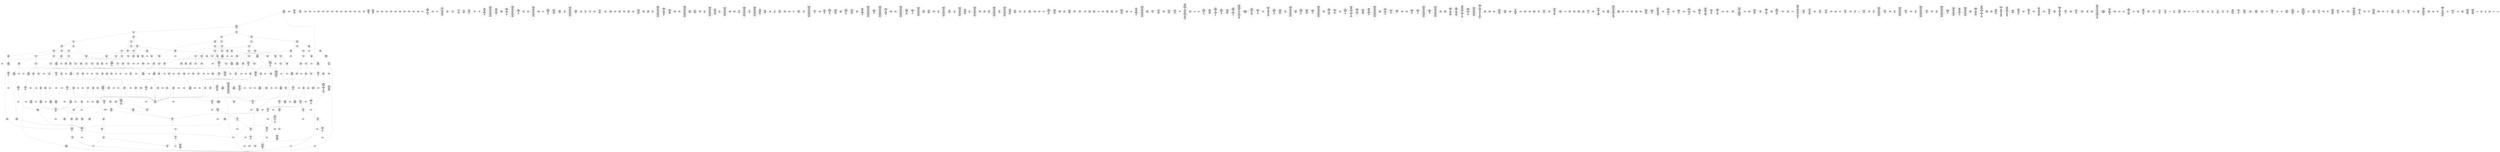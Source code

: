 /* Generated by GvGen v.1.0 (https://www.github.com/stricaud/gvgen) */

digraph G {
compound=true;
   node1 [label="[anywhere]"];
   node2 [label="# 0x0
PUSHX Data
PUSHX Data
MSTORE
PUSHX LogicData
CALLDATASIZE
LT
PUSHX Data
JUMPI
"];
   node3 [label="# 0xd
PUSHX Data
CALLDATALOAD
PUSHX BitData
SHR
PUSHX LogicData
GT
PUSHX Data
JUMPI
"];
   node4 [label="# 0x1e
PUSHX LogicData
GT
PUSHX Data
JUMPI
"];
   node5 [label="# 0x29
PUSHX LogicData
GT
PUSHX Data
JUMPI
"];
   node6 [label="# 0x34
PUSHX LogicData
GT
PUSHX Data
JUMPI
"];
   node7 [label="# 0x3f
PUSHX LogicData
EQ
PUSHX Data
JUMPI
"];
   node8 [label="# 0x4a
PUSHX LogicData
EQ
PUSHX Data
JUMPI
"];
   node9 [label="# 0x55
PUSHX LogicData
EQ
PUSHX Data
JUMPI
"];
   node10 [label="# 0x60
PUSHX LogicData
EQ
PUSHX Data
JUMPI
"];
   node11 [label="# 0x6b
PUSHX Data
REVERT
"];
   node12 [label="# 0x6f
JUMPDEST
PUSHX LogicData
EQ
PUSHX Data
JUMPI
"];
   node13 [label="# 0x7b
PUSHX LogicData
EQ
PUSHX Data
JUMPI
"];
   node14 [label="# 0x86
PUSHX LogicData
EQ
PUSHX Data
JUMPI
"];
   node15 [label="# 0x91
PUSHX Data
REVERT
"];
   node16 [label="# 0x95
JUMPDEST
PUSHX LogicData
GT
PUSHX Data
JUMPI
"];
   node17 [label="# 0xa1
PUSHX LogicData
EQ
PUSHX Data
JUMPI
"];
   node18 [label="# 0xac
PUSHX LogicData
EQ
PUSHX Data
JUMPI
"];
   node19 [label="# 0xb7
PUSHX LogicData
EQ
PUSHX Data
JUMPI
"];
   node20 [label="# 0xc2
PUSHX LogicData
EQ
PUSHX Data
JUMPI
"];
   node21 [label="# 0xcd
PUSHX Data
REVERT
"];
   node22 [label="# 0xd1
JUMPDEST
PUSHX LogicData
EQ
PUSHX Data
JUMPI
"];
   node23 [label="# 0xdd
PUSHX LogicData
EQ
PUSHX Data
JUMPI
"];
   node24 [label="# 0xe8
PUSHX LogicData
EQ
PUSHX Data
JUMPI
"];
   node25 [label="# 0xf3
PUSHX Data
REVERT
"];
   node26 [label="# 0xf7
JUMPDEST
PUSHX LogicData
GT
PUSHX Data
JUMPI
"];
   node27 [label="# 0x103
PUSHX LogicData
GT
PUSHX Data
JUMPI
"];
   node28 [label="# 0x10e
PUSHX LogicData
EQ
PUSHX Data
JUMPI
"];
   node29 [label="# 0x119
PUSHX LogicData
EQ
PUSHX Data
JUMPI
"];
   node30 [label="# 0x124
PUSHX LogicData
EQ
PUSHX Data
JUMPI
"];
   node31 [label="# 0x12f
PUSHX LogicData
EQ
PUSHX Data
JUMPI
"];
   node32 [label="# 0x13a
PUSHX Data
REVERT
"];
   node33 [label="# 0x13e
JUMPDEST
PUSHX LogicData
EQ
PUSHX Data
JUMPI
"];
   node34 [label="# 0x14a
PUSHX LogicData
EQ
PUSHX Data
JUMPI
"];
   node35 [label="# 0x155
PUSHX LogicData
EQ
PUSHX Data
JUMPI
"];
   node36 [label="# 0x160
PUSHX Data
REVERT
"];
   node37 [label="# 0x164
JUMPDEST
PUSHX LogicData
EQ
PUSHX Data
JUMPI
"];
   node38 [label="# 0x170
PUSHX LogicData
EQ
PUSHX Data
JUMPI
"];
   node39 [label="# 0x17b
PUSHX LogicData
EQ
PUSHX Data
JUMPI
"];
   node40 [label="# 0x186
PUSHX LogicData
EQ
PUSHX Data
JUMPI
"];
   node41 [label="# 0x191
PUSHX LogicData
EQ
PUSHX Data
JUMPI
"];
   node42 [label="# 0x19c
PUSHX LogicData
EQ
PUSHX Data
JUMPI
"];
   node43 [label="# 0x1a7
PUSHX Data
REVERT
"];
   node44 [label="# 0x1ab
JUMPDEST
PUSHX LogicData
GT
PUSHX Data
JUMPI
"];
   node45 [label="# 0x1b7
PUSHX LogicData
GT
PUSHX Data
JUMPI
"];
   node46 [label="# 0x1c2
PUSHX LogicData
GT
PUSHX Data
JUMPI
"];
   node47 [label="# 0x1cd
PUSHX LogicData
EQ
PUSHX Data
JUMPI
"];
   node48 [label="# 0x1d8
PUSHX LogicData
EQ
PUSHX Data
JUMPI
"];
   node49 [label="# 0x1e3
PUSHX LogicData
EQ
PUSHX Data
JUMPI
"];
   node50 [label="# 0x1ee
PUSHX LogicData
EQ
PUSHX Data
JUMPI
"];
   node51 [label="# 0x1f9
PUSHX Data
REVERT
"];
   node52 [label="# 0x1fd
JUMPDEST
PUSHX LogicData
EQ
PUSHX Data
JUMPI
"];
   node53 [label="# 0x209
PUSHX LogicData
EQ
PUSHX Data
JUMPI
"];
   node54 [label="# 0x214
PUSHX LogicData
EQ
PUSHX Data
JUMPI
"];
   node55 [label="# 0x21f
PUSHX Data
REVERT
"];
   node56 [label="# 0x223
JUMPDEST
PUSHX LogicData
GT
PUSHX Data
JUMPI
"];
   node57 [label="# 0x22f
PUSHX LogicData
EQ
PUSHX Data
JUMPI
"];
   node58 [label="# 0x23a
PUSHX LogicData
EQ
PUSHX Data
JUMPI
"];
   node59 [label="# 0x245
PUSHX LogicData
EQ
PUSHX Data
JUMPI
"];
   node60 [label="# 0x250
PUSHX LogicData
EQ
PUSHX Data
JUMPI
"];
   node61 [label="# 0x25b
PUSHX Data
REVERT
"];
   node62 [label="# 0x25f
JUMPDEST
PUSHX LogicData
EQ
PUSHX Data
JUMPI
"];
   node63 [label="# 0x26b
PUSHX LogicData
EQ
PUSHX Data
JUMPI
"];
   node64 [label="# 0x276
PUSHX LogicData
EQ
PUSHX Data
JUMPI
"];
   node65 [label="# 0x281
PUSHX Data
REVERT
"];
   node66 [label="# 0x285
JUMPDEST
PUSHX LogicData
GT
PUSHX Data
JUMPI
"];
   node67 [label="# 0x291
PUSHX LogicData
GT
PUSHX Data
JUMPI
"];
   node68 [label="# 0x29c
PUSHX LogicData
EQ
PUSHX Data
JUMPI
"];
   node69 [label="# 0x2a7
PUSHX LogicData
EQ
PUSHX Data
JUMPI
"];
   node70 [label="# 0x2b2
PUSHX LogicData
EQ
PUSHX Data
JUMPI
"];
   node71 [label="# 0x2bd
PUSHX LogicData
EQ
PUSHX Data
JUMPI
"];
   node72 [label="# 0x2c8
PUSHX Data
REVERT
"];
   node73 [label="# 0x2cc
JUMPDEST
PUSHX LogicData
EQ
PUSHX Data
JUMPI
"];
   node74 [label="# 0x2d8
PUSHX LogicData
EQ
PUSHX Data
JUMPI
"];
   node75 [label="# 0x2e3
PUSHX LogicData
EQ
PUSHX Data
JUMPI
"];
   node76 [label="# 0x2ee
PUSHX Data
REVERT
"];
   node77 [label="# 0x2f2
JUMPDEST
PUSHX LogicData
EQ
PUSHX Data
JUMPI
"];
   node78 [label="# 0x2fd
PUSHX LogicData
EQ
PUSHX Data
JUMPI
"];
   node79 [label="# 0x308
PUSHX LogicData
EQ
PUSHX Data
JUMPI
"];
   node80 [label="# 0x313
PUSHX LogicData
EQ
PUSHX Data
JUMPI
"];
   node81 [label="# 0x31e
PUSHX LogicData
EQ
PUSHX Data
JUMPI
"];
   node82 [label="# 0x329
PUSHX LogicData
EQ
PUSHX Data
JUMPI
"];
   node83 [label="# 0x334
JUMPDEST
PUSHX Data
REVERT
"];
   node84 [label="# 0x339
JUMPDEST
CALLVALUE
ISZERO
PUSHX Data
JUMPI
"];
   node85 [label="# 0x341
PUSHX Data
REVERT
"];
   node86 [label="# 0x345
JUMPDEST
PUSHX Data
PUSHX Data
JUMP
"];
   node87 [label="# 0x34e
JUMPDEST
PUSHX MemData
MLOAD
MSTORE
PUSHX ArithData
ADD
"];
   node88 [label="# 0x358
JUMPDEST
PUSHX MemData
MLOAD
SUB
RETURN
"];
   node89 [label="# 0x361
JUMPDEST
CALLVALUE
ISZERO
PUSHX Data
JUMPI
"];
   node90 [label="# 0x369
PUSHX Data
REVERT
"];
   node91 [label="# 0x36d
JUMPDEST
PUSHX Data
PUSHX StorData
SLOAD
JUMP
"];
   node92 [label="# 0x377
JUMPDEST
CALLVALUE
ISZERO
PUSHX Data
JUMPI
"];
   node93 [label="# 0x37f
PUSHX Data
REVERT
"];
   node94 [label="# 0x383
JUMPDEST
PUSHX Data
PUSHX Data
CALLDATASIZE
PUSHX Data
PUSHX Data
JUMP
"];
   node95 [label="# 0x392
JUMPDEST
PUSHX Data
JUMP
"];
   node96 [label="# 0x397
JUMPDEST
PUSHX MemData
MLOAD
ISZERO
ISZERO
MSTORE
PUSHX ArithData
ADD
PUSHX Data
JUMP
"];
   node97 [label="# 0x3a7
JUMPDEST
CALLVALUE
ISZERO
PUSHX Data
JUMPI
"];
   node98 [label="# 0x3af
PUSHX Data
REVERT
"];
   node99 [label="# 0x3b3
JUMPDEST
PUSHX Data
PUSHX Data
JUMP
"];
   node100 [label="# 0x3bc
JUMPDEST
PUSHX MemData
MLOAD
PUSHX Data
PUSHX Data
JUMP
"];
   node101 [label="# 0x3c9
JUMPDEST
CALLVALUE
ISZERO
PUSHX Data
JUMPI
"];
   node102 [label="# 0x3d1
PUSHX Data
REVERT
"];
   node103 [label="# 0x3d5
JUMPDEST
PUSHX Data
PUSHX Data
CALLDATASIZE
PUSHX Data
PUSHX Data
JUMP
"];
   node104 [label="# 0x3e4
JUMPDEST
PUSHX Data
JUMP
"];
   node105 [label="# 0x3e9
JUMPDEST
PUSHX MemData
MLOAD
PUSHX ArithData
PUSHX BitData
PUSHX BitData
SHL
SUB
AND
MSTORE
PUSHX ArithData
ADD
PUSHX Data
JUMP
"];
   node106 [label="# 0x401
JUMPDEST
CALLVALUE
ISZERO
PUSHX Data
JUMPI
"];
   node107 [label="# 0x409
PUSHX Data
REVERT
"];
   node108 [label="# 0x40d
JUMPDEST
PUSHX Data
PUSHX Data
CALLDATASIZE
PUSHX Data
PUSHX Data
JUMP
"];
   node109 [label="# 0x41c
JUMPDEST
PUSHX Data
JUMP
"];
   node110 [label="# 0x421
JUMPDEST
STOP
"];
   node111 [label="# 0x423
JUMPDEST
CALLVALUE
ISZERO
PUSHX Data
JUMPI
"];
   node112 [label="# 0x42b
PUSHX Data
REVERT
"];
   node113 [label="# 0x42f
JUMPDEST
PUSHX Data
PUSHX Data
JUMP
"];
   node114 [label="# 0x43f
JUMPDEST
CALLVALUE
ISZERO
PUSHX Data
JUMPI
"];
   node115 [label="# 0x447
PUSHX Data
REVERT
"];
   node116 [label="# 0x44b
JUMPDEST
PUSHX Data
PUSHX Data
CALLDATASIZE
PUSHX Data
PUSHX Data
JUMP
"];
   node117 [label="# 0x45a
JUMPDEST
PUSHX Data
JUMP
"];
   node118 [label="# 0x45f
JUMPDEST
CALLVALUE
ISZERO
PUSHX Data
JUMPI
"];
   node119 [label="# 0x467
PUSHX Data
REVERT
"];
   node120 [label="# 0x46b
JUMPDEST
PUSHX StorData
SLOAD
PUSHX Data
JUMP
"];
   node121 [label="# 0x474
JUMPDEST
CALLVALUE
ISZERO
PUSHX Data
JUMPI
"];
   node122 [label="# 0x47c
PUSHX Data
REVERT
"];
   node123 [label="# 0x480
JUMPDEST
PUSHX Data
PUSHX Data
CALLDATASIZE
PUSHX Data
PUSHX Data
JUMP
"];
   node124 [label="# 0x48f
JUMPDEST
PUSHX Data
JUMP
"];
   node125 [label="# 0x494
JUMPDEST
CALLVALUE
ISZERO
PUSHX Data
JUMPI
"];
   node126 [label="# 0x49c
PUSHX Data
REVERT
"];
   node127 [label="# 0x4a0
JUMPDEST
PUSHX Data
PUSHX Data
CALLDATASIZE
PUSHX Data
PUSHX Data
JUMP
"];
   node128 [label="# 0x4af
JUMPDEST
PUSHX Data
JUMP
"];
   node129 [label="# 0x4b4
JUMPDEST
CALLVALUE
ISZERO
PUSHX Data
JUMPI
"];
   node130 [label="# 0x4bc
PUSHX Data
REVERT
"];
   node131 [label="# 0x4c0
JUMPDEST
PUSHX Data
PUSHX Data
JUMP
"];
   node132 [label="# 0x4c9
JUMPDEST
CALLVALUE
ISZERO
PUSHX Data
JUMPI
"];
   node133 [label="# 0x4d1
PUSHX Data
REVERT
"];
   node134 [label="# 0x4d5
JUMPDEST
PUSHX Data
PUSHX StorData
SLOAD
JUMP
"];
   node135 [label="# 0x4df
JUMPDEST
CALLVALUE
ISZERO
PUSHX Data
JUMPI
"];
   node136 [label="# 0x4e7
PUSHX Data
REVERT
"];
   node137 [label="# 0x4eb
JUMPDEST
PUSHX Data
PUSHX Data
CALLDATASIZE
PUSHX Data
PUSHX Data
JUMP
"];
   node138 [label="# 0x4fa
JUMPDEST
PUSHX Data
JUMP
"];
   node139 [label="# 0x4ff
JUMPDEST
CALLVALUE
ISZERO
PUSHX Data
JUMPI
"];
   node140 [label="# 0x507
PUSHX Data
REVERT
"];
   node141 [label="# 0x50b
JUMPDEST
PUSHX Data
PUSHX Data
JUMP
"];
   node142 [label="# 0x515
JUMPDEST
PUSHX Data
PUSHX Data
CALLDATASIZE
PUSHX Data
PUSHX Data
JUMP
"];
   node143 [label="# 0x523
JUMPDEST
PUSHX Data
JUMP
"];
   node144 [label="# 0x528
JUMPDEST
CALLVALUE
ISZERO
PUSHX Data
JUMPI
"];
   node145 [label="# 0x530
PUSHX Data
REVERT
"];
   node146 [label="# 0x534
JUMPDEST
PUSHX Data
PUSHX Data
CALLDATASIZE
PUSHX Data
PUSHX Data
JUMP
"];
   node147 [label="# 0x543
JUMPDEST
PUSHX Data
JUMP
"];
   node148 [label="# 0x548
JUMPDEST
CALLVALUE
ISZERO
PUSHX Data
JUMPI
"];
   node149 [label="# 0x550
PUSHX Data
REVERT
"];
   node150 [label="# 0x554
JUMPDEST
PUSHX Data
PUSHX Data
CALLDATASIZE
PUSHX Data
PUSHX Data
JUMP
"];
   node151 [label="# 0x563
JUMPDEST
PUSHX Data
JUMP
"];
   node152 [label="# 0x568
JUMPDEST
CALLVALUE
ISZERO
PUSHX Data
JUMPI
"];
   node153 [label="# 0x570
PUSHX Data
REVERT
"];
   node154 [label="# 0x574
JUMPDEST
PUSHX Data
PUSHX Data
JUMP
"];
   node155 [label="# 0x584
JUMPDEST
CALLVALUE
ISZERO
PUSHX Data
JUMPI
"];
   node156 [label="# 0x58c
PUSHX Data
REVERT
"];
   node157 [label="# 0x590
JUMPDEST
PUSHX Data
PUSHX Data
CALLDATASIZE
PUSHX Data
PUSHX Data
JUMP
"];
   node158 [label="# 0x59f
JUMPDEST
PUSHX Data
JUMP
"];
   node159 [label="# 0x5a4
JUMPDEST
CALLVALUE
ISZERO
PUSHX Data
JUMPI
"];
   node160 [label="# 0x5ac
PUSHX Data
REVERT
"];
   node161 [label="# 0x5b0
JUMPDEST
PUSHX Data
PUSHX Data
JUMP
"];
   node162 [label="# 0x5d8
JUMPDEST
CALLVALUE
ISZERO
PUSHX Data
JUMPI
"];
   node163 [label="# 0x5e0
PUSHX Data
REVERT
"];
   node164 [label="# 0x5e4
JUMPDEST
PUSHX Data
PUSHX Data
CALLDATASIZE
PUSHX Data
PUSHX Data
JUMP
"];
   node165 [label="# 0x5f3
JUMPDEST
PUSHX Data
JUMP
"];
   node166 [label="# 0x5f8
JUMPDEST
CALLVALUE
ISZERO
PUSHX Data
JUMPI
"];
   node167 [label="# 0x600
PUSHX Data
REVERT
"];
   node168 [label="# 0x604
JUMPDEST
PUSHX Data
PUSHX Data
CALLDATASIZE
PUSHX Data
PUSHX Data
JUMP
"];
   node169 [label="# 0x613
JUMPDEST
PUSHX Data
JUMP
"];
   node170 [label="# 0x618
JUMPDEST
CALLVALUE
ISZERO
PUSHX Data
JUMPI
"];
   node171 [label="# 0x620
PUSHX Data
REVERT
"];
   node172 [label="# 0x624
JUMPDEST
PUSHX Data
PUSHX Data
JUMP
"];
   node173 [label="# 0x62d
JUMPDEST
PUSHX Data
PUSHX Data
CALLDATASIZE
PUSHX Data
PUSHX Data
JUMP
"];
   node174 [label="# 0x63b
JUMPDEST
PUSHX Data
JUMP
"];
   node175 [label="# 0x640
JUMPDEST
CALLVALUE
ISZERO
PUSHX Data
JUMPI
"];
   node176 [label="# 0x648
PUSHX Data
REVERT
"];
   node177 [label="# 0x64c
JUMPDEST
PUSHX Data
PUSHX Data
CALLDATASIZE
PUSHX Data
PUSHX Data
JUMP
"];
   node178 [label="# 0x65b
JUMPDEST
PUSHX Data
PUSHX Data
MSTORE
PUSHX Data
MSTORE
PUSHX Data
SHA3
SLOAD
JUMP
"];
   node179 [label="# 0x66d
JUMPDEST
CALLVALUE
ISZERO
PUSHX Data
JUMPI
"];
   node180 [label="# 0x675
PUSHX Data
REVERT
"];
   node181 [label="# 0x679
JUMPDEST
PUSHX Data
PUSHX Data
JUMP
"];
   node182 [label="# 0x682
JUMPDEST
CALLVALUE
ISZERO
PUSHX Data
JUMPI
"];
   node183 [label="# 0x68a
PUSHX Data
REVERT
"];
   node184 [label="# 0x68e
JUMPDEST
PUSHX StorData
SLOAD
PUSHX ArithData
PUSHX BitData
PUSHX BitData
SHL
SUB
AND
PUSHX Data
JUMP
"];
   node185 [label="# 0x6a0
JUMPDEST
CALLVALUE
ISZERO
PUSHX Data
JUMPI
"];
   node186 [label="# 0x6a8
PUSHX Data
REVERT
"];
   node187 [label="# 0x6ac
JUMPDEST
PUSHX Data
PUSHX Data
CALLDATASIZE
PUSHX Data
PUSHX Data
JUMP
"];
   node188 [label="# 0x6bb
JUMPDEST
PUSHX Data
PUSHX Data
MSTORE
PUSHX Data
MSTORE
PUSHX Data
SHA3
SLOAD
JUMP
"];
   node189 [label="# 0x6cd
JUMPDEST
CALLVALUE
ISZERO
PUSHX Data
JUMPI
"];
   node190 [label="# 0x6d5
PUSHX Data
REVERT
"];
   node191 [label="# 0x6d9
JUMPDEST
PUSHX Data
PUSHX Data
CALLDATASIZE
PUSHX Data
PUSHX Data
JUMP
"];
   node192 [label="# 0x6e8
JUMPDEST
PUSHX Data
JUMP
"];
   node193 [label="# 0x6ed
JUMPDEST
CALLVALUE
ISZERO
PUSHX Data
JUMPI
"];
   node194 [label="# 0x6f5
PUSHX Data
REVERT
"];
   node195 [label="# 0x6f9
JUMPDEST
PUSHX Data
PUSHX Data
JUMP
"];
   node196 [label="# 0x702
JUMPDEST
CALLVALUE
ISZERO
PUSHX Data
JUMPI
"];
   node197 [label="# 0x70a
PUSHX Data
REVERT
"];
   node198 [label="# 0x70e
JUMPDEST
PUSHX Data
PUSHX Data
JUMP
"];
   node199 [label="# 0x717
JUMPDEST
CALLVALUE
ISZERO
PUSHX Data
JUMPI
"];
   node200 [label="# 0x71f
PUSHX Data
REVERT
"];
   node201 [label="# 0x723
JUMPDEST
PUSHX Data
PUSHX StorData
SLOAD
JUMP
"];
   node202 [label="# 0x72d
JUMPDEST
CALLVALUE
ISZERO
PUSHX Data
JUMPI
"];
   node203 [label="# 0x735
PUSHX Data
REVERT
"];
   node204 [label="# 0x739
JUMPDEST
PUSHX Data
PUSHX Data
CALLDATASIZE
PUSHX Data
PUSHX Data
JUMP
"];
   node205 [label="# 0x748
JUMPDEST
PUSHX Data
JUMP
"];
   node206 [label="# 0x74d
JUMPDEST
CALLVALUE
ISZERO
PUSHX Data
JUMPI
"];
   node207 [label="# 0x755
PUSHX Data
REVERT
"];
   node208 [label="# 0x759
JUMPDEST
PUSHX Data
PUSHX StorData
SLOAD
JUMP
"];
   node209 [label="# 0x763
JUMPDEST
CALLVALUE
ISZERO
PUSHX Data
JUMPI
"];
   node210 [label="# 0x76b
PUSHX Data
REVERT
"];
   node211 [label="# 0x76f
JUMPDEST
PUSHX Data
PUSHX Data
JUMP
"];
   node212 [label="# 0x778
JUMPDEST
CALLVALUE
ISZERO
PUSHX Data
JUMPI
"];
   node213 [label="# 0x780
PUSHX Data
REVERT
"];
   node214 [label="# 0x784
JUMPDEST
PUSHX Data
PUSHX Data
JUMP
"];
   node215 [label="# 0x78d
JUMPDEST
CALLVALUE
ISZERO
PUSHX Data
JUMPI
"];
   node216 [label="# 0x795
PUSHX Data
REVERT
"];
   node217 [label="# 0x799
JUMPDEST
PUSHX Data
PUSHX Data
JUMP
"];
   node218 [label="# 0x7a8
JUMPDEST
CALLVALUE
ISZERO
PUSHX Data
JUMPI
"];
   node219 [label="# 0x7b0
PUSHX Data
REVERT
"];
   node220 [label="# 0x7b4
JUMPDEST
PUSHX Data
PUSHX Data
JUMP
"];
   node221 [label="# 0x7bd
JUMPDEST
CALLVALUE
ISZERO
PUSHX Data
JUMPI
"];
   node222 [label="# 0x7c5
PUSHX Data
REVERT
"];
   node223 [label="# 0x7c9
JUMPDEST
PUSHX Data
PUSHX Data
CALLDATASIZE
PUSHX Data
PUSHX Data
JUMP
"];
   node224 [label="# 0x7d8
JUMPDEST
PUSHX Data
JUMP
"];
   node225 [label="# 0x7dd
JUMPDEST
CALLVALUE
ISZERO
PUSHX Data
JUMPI
"];
   node226 [label="# 0x7e5
PUSHX Data
REVERT
"];
   node227 [label="# 0x7e9
JUMPDEST
PUSHX Data
PUSHX Data
JUMP
"];
   node228 [label="# 0x7f3
JUMPDEST
CALLVALUE
ISZERO
PUSHX Data
JUMPI
"];
   node229 [label="# 0x7fb
PUSHX Data
REVERT
"];
   node230 [label="# 0x7ff
JUMPDEST
PUSHX Data
PUSHX StorData
SLOAD
JUMP
"];
   node231 [label="# 0x809
JUMPDEST
CALLVALUE
ISZERO
PUSHX Data
JUMPI
"];
   node232 [label="# 0x811
PUSHX Data
REVERT
"];
   node233 [label="# 0x815
JUMPDEST
PUSHX Data
PUSHX Data
CALLDATASIZE
PUSHX Data
PUSHX Data
JUMP
"];
   node234 [label="# 0x824
JUMPDEST
PUSHX Data
JUMP
"];
   node235 [label="# 0x829
JUMPDEST
CALLVALUE
ISZERO
PUSHX Data
JUMPI
"];
   node236 [label="# 0x831
PUSHX Data
REVERT
"];
   node237 [label="# 0x835
JUMPDEST
PUSHX Data
PUSHX Data
CALLDATASIZE
PUSHX Data
PUSHX Data
JUMP
"];
   node238 [label="# 0x844
JUMPDEST
PUSHX Data
JUMP
"];
   node239 [label="# 0x849
JUMPDEST
CALLVALUE
ISZERO
PUSHX Data
JUMPI
"];
   node240 [label="# 0x851
PUSHX Data
REVERT
"];
   node241 [label="# 0x855
JUMPDEST
PUSHX Data
PUSHX Data
CALLDATASIZE
PUSHX Data
PUSHX Data
JUMP
"];
   node242 [label="# 0x864
JUMPDEST
PUSHX Data
JUMP
"];
   node243 [label="# 0x869
JUMPDEST
CALLVALUE
ISZERO
PUSHX Data
JUMPI
"];
   node244 [label="# 0x871
PUSHX Data
REVERT
"];
   node245 [label="# 0x875
JUMPDEST
PUSHX Data
PUSHX Data
CALLDATASIZE
PUSHX Data
PUSHX Data
JUMP
"];
   node246 [label="# 0x884
JUMPDEST
PUSHX Data
JUMP
"];
   node247 [label="# 0x889
JUMPDEST
CALLVALUE
ISZERO
PUSHX Data
JUMPI
"];
   node248 [label="# 0x891
PUSHX Data
REVERT
"];
   node249 [label="# 0x895
JUMPDEST
PUSHX Data
PUSHX Data
JUMP
"];
   node250 [label="# 0x89f
JUMPDEST
CALLVALUE
ISZERO
PUSHX Data
JUMPI
"];
   node251 [label="# 0x8a7
PUSHX Data
REVERT
"];
   node252 [label="# 0x8ab
JUMPDEST
PUSHX Data
PUSHX StorData
SLOAD
JUMP
"];
   node253 [label="# 0x8b5
JUMPDEST
CALLVALUE
ISZERO
PUSHX Data
JUMPI
"];
   node254 [label="# 0x8bd
PUSHX Data
REVERT
"];
   node255 [label="# 0x8c1
JUMPDEST
PUSHX Data
PUSHX Data
JUMP
"];
   node256 [label="# 0x8ca
JUMPDEST
CALLVALUE
ISZERO
PUSHX Data
JUMPI
"];
   node257 [label="# 0x8d2
PUSHX Data
REVERT
"];
   node258 [label="# 0x8d6
JUMPDEST
PUSHX Data
PUSHX Data
CALLDATASIZE
PUSHX Data
PUSHX Data
JUMP
"];
   node259 [label="# 0x8e5
JUMPDEST
PUSHX Data
JUMP
"];
   node260 [label="# 0x8ea
JUMPDEST
CALLVALUE
ISZERO
PUSHX Data
JUMPI
"];
   node261 [label="# 0x8f2
PUSHX Data
REVERT
"];
   node262 [label="# 0x8f6
JUMPDEST
PUSHX Data
PUSHX Data
CALLDATASIZE
PUSHX Data
PUSHX Data
JUMP
"];
   node263 [label="# 0x905
JUMPDEST
PUSHX Data
JUMP
"];
   node264 [label="# 0x90a
JUMPDEST
CALLVALUE
ISZERO
PUSHX Data
JUMPI
"];
   node265 [label="# 0x912
PUSHX Data
REVERT
"];
   node266 [label="# 0x916
JUMPDEST
PUSHX StorData
SLOAD
PUSHX Data
PUSHX ArithData
PUSHX BitData
PUSHX BitData
SHL
SUB
AND
JUMP
"];
   node267 [label="# 0x92a
JUMPDEST
CALLVALUE
ISZERO
PUSHX Data
JUMPI
"];
   node268 [label="# 0x932
PUSHX Data
REVERT
"];
   node269 [label="# 0x936
JUMPDEST
PUSHX Data
PUSHX Data
CALLDATASIZE
PUSHX Data
PUSHX Data
JUMP
"];
   node270 [label="# 0x945
JUMPDEST
PUSHX Data
JUMP
"];
   node271 [label="# 0x94a
JUMPDEST
PUSHX Data
PUSHX Data
PUSHX Data
PUSHX Data
JUMP
"];
   node272 [label="# 0x957
JUMPDEST
JUMP
"];
   node273 [label="# 0x95a
JUMPDEST
PUSHX Data
PUSHX ArithData
PUSHX BitData
PUSHX BitData
SHL
SUB
NOT
AND
PUSHX BitData
PUSHX BitData
SHL
EQ
PUSHX Data
JUMPI
"];
   node274 [label="# 0x976
PUSHX Data
PUSHX Data
JUMP
"];
   node275 [label="# 0x97f
JUMPDEST
JUMP
"];
   node276 [label="# 0x985
JUMPDEST
PUSHX Data
PUSHX StorData
SLOAD
PUSHX Data
PUSHX Data
JUMP
"];
   node277 [label="# 0x994
JUMPDEST
PUSHX ArithData
ADD
PUSHX ArithData
DIV
MUL
PUSHX ArithData
ADD
PUSHX MemData
MLOAD
ADD
PUSHX Data
MSTORE
MSTORE
PUSHX ArithData
ADD
SLOAD
PUSHX Data
PUSHX Data
JUMP
"];
   node278 [label="# 0x9c0
JUMPDEST
ISZERO
PUSHX Data
JUMPI
"];
   node279 [label="# 0x9c7
PUSHX LogicData
LT
PUSHX Data
JUMPI
"];
   node280 [label="# 0x9cf
PUSHX ArithData
SLOAD
DIV
MUL
MSTORE
PUSHX ArithData
ADD
PUSHX Data
JUMP
"];
   node281 [label="# 0x9e2
JUMPDEST
ADD
PUSHX Data
MSTORE
PUSHX Data
PUSHX Data
SHA3
"];
   node282 [label="# 0x9f0
JUMPDEST
SLOAD
MSTORE
PUSHX ArithData
ADD
PUSHX ArithData
ADD
GT
PUSHX Data
JUMPI
"];
   node283 [label="# 0xa04
SUB
PUSHX BitData
AND
ADD
"];
   node284 [label="# 0xa0d
JUMPDEST
JUMP
"];
   node285 [label="# 0xa17
JUMPDEST
PUSHX Data
MSTORE
PUSHX Data
PUSHX Data
MSTORE
PUSHX Data
SHA3
SLOAD
PUSHX ArithData
PUSHX BitData
PUSHX BitData
SHL
SUB
AND
PUSHX Data
JUMPI
"];
   node286 [label="# 0xa34
PUSHX MemData
MLOAD
PUSHX BitData
PUSHX BitData
SHL
MSTORE
PUSHX Data
PUSHX ArithData
ADD
MSTORE
PUSHX Data
PUSHX ArithData
ADD
MSTORE
PUSHX Data
PUSHX ArithData
ADD
MSTORE
PUSHX BitData
PUSHX BitData
SHL
PUSHX ArithData
ADD
MSTORE
PUSHX ArithData
ADD
"];
   node287 [label="# 0xa8c
JUMPDEST
PUSHX MemData
MLOAD
SUB
REVERT
"];
   node288 [label="# 0xa95
JUMPDEST
PUSHX Data
MSTORE
PUSHX Data
PUSHX Data
MSTORE
PUSHX Data
SHA3
SLOAD
PUSHX ArithData
PUSHX BitData
PUSHX BitData
SHL
SUB
AND
JUMP
"];
   node289 [label="# 0xab1
JUMPDEST
PUSHX Data
PUSHX Data
PUSHX Data
JUMP
"];
   node290 [label="# 0xabc
JUMPDEST
PUSHX ArithData
PUSHX BitData
PUSHX BitData
SHL
SUB
AND
PUSHX ArithData
PUSHX BitData
PUSHX BitData
SHL
SUB
AND
EQ
ISZERO
PUSHX Data
JUMPI
"];
   node291 [label="# 0xad9
PUSHX MemData
MLOAD
PUSHX BitData
PUSHX BitData
SHL
MSTORE
PUSHX Data
PUSHX ArithData
ADD
MSTORE
PUSHX Data
PUSHX ArithData
ADD
MSTORE
PUSHX Data
PUSHX ArithData
ADD
MSTORE
PUSHX BitData
PUSHX BitData
SHL
PUSHX ArithData
ADD
MSTORE
PUSHX ArithData
ADD
PUSHX Data
JUMP
"];
   node292 [label="# 0xb2a
JUMPDEST
CALLER
PUSHX ArithData
PUSHX BitData
PUSHX BitData
SHL
SUB
AND
EQ
PUSHX Data
JUMPI
"];
   node293 [label="# 0xb3c
PUSHX Data
CALLER
PUSHX Data
JUMP
"];
   node294 [label="# 0xb46
JUMPDEST
PUSHX Data
JUMPI
"];
   node295 [label="# 0xb4b
PUSHX MemData
MLOAD
PUSHX BitData
PUSHX BitData
SHL
MSTORE
PUSHX Data
PUSHX ArithData
ADD
MSTORE
PUSHX Data
PUSHX ArithData
ADD
MSTORE
PUSHX Data
PUSHX ArithData
ADD
MSTORE
PUSHX Data
PUSHX ArithData
ADD
MSTORE
PUSHX ArithData
ADD
PUSHX Data
JUMP
"];
   node296 [label="# 0xbb8
JUMPDEST
PUSHX Data
PUSHX Data
JUMP
"];
   node297 [label="# 0xbc2
JUMPDEST
JUMP
"];
   node298 [label="# 0xbc7
JUMPDEST
PUSHX StorData
SLOAD
PUSHX ArithData
PUSHX BitData
PUSHX BitData
SHL
SUB
AND
CALLER
EQ
PUSHX Data
JUMPI
"];
   node299 [label="# 0xbda
PUSHX MemData
MLOAD
PUSHX BitData
PUSHX BitData
SHL
MSTORE
PUSHX ArithData
ADD
PUSHX Data
PUSHX Data
JUMP
"];
   node300 [label="# 0xbf1
JUMPDEST
PUSHX StorData
SLOAD
PUSHX Data
PUSHX Data
PUSHX Data
JUMP
"];
   node301 [label="# 0xc02
JUMPDEST
GT
ISZERO
PUSHX Data
JUMPI
"];
   node302 [label="# 0xc09
PUSHX MemData
MLOAD
PUSHX BitData
PUSHX BitData
SHL
MSTORE
PUSHX Data
PUSHX ArithData
ADD
MSTORE
PUSHX Data
PUSHX ArithData
ADD
MSTORE
PUSHX BitData
PUSHX BitData
SHL
PUSHX ArithData
ADD
MSTORE
PUSHX ArithData
ADD
PUSHX Data
JUMP
"];
   node303 [label="# 0xc48
JUMPDEST
PUSHX StorData
PUSHX Data
SLOAD
PUSHX Data
PUSHX Data
JUMP
"];
   node304 [label="# 0xc5d
JUMPDEST
SSTORE
PUSHX Data
"];
   node305 [label="# 0xc66
JUMPDEST
LT
ISZERO
PUSHX Data
JUMPI
"];
   node306 [label="# 0xc6f
PUSHX Data
LT
PUSHX Data
JUMPI
"];
   node307 [label="# 0xc7c
PUSHX Data
PUSHX Data
JUMP
"];
   node308 [label="# 0xc83
JUMPDEST
PUSHX ArithData
MUL
ADD
PUSHX ArithData
ADD
PUSHX Data
PUSHX Data
JUMP
"];
   node309 [label="# 0xc98
JUMPDEST
PUSHX StorData
SLOAD
"];
   node310 [label="# 0xc9c
JUMPDEST
PUSHX Data
PUSHX Data
PUSHX Data
JUMP
"];
   node311 [label="# 0xca7
JUMPDEST
PUSHX Data
JUMP
"];
   node312 [label="# 0xcac
JUMPDEST
PUSHX Data
PUSHX Data
JUMP
"];
   node313 [label="# 0xcb6
JUMPDEST
PUSHX Data
JUMP
"];
   node314 [label="# 0xcbe
JUMPDEST
PUSHX Data
CALLER
PUSHX Data
JUMP
"];
   node315 [label="# 0xcc8
JUMPDEST
PUSHX Data
JUMPI
"];
   node316 [label="# 0xccd
PUSHX MemData
MLOAD
PUSHX BitData
PUSHX BitData
SHL
MSTORE
PUSHX ArithData
ADD
PUSHX Data
PUSHX Data
JUMP
"];
   node317 [label="# 0xce4
JUMPDEST
PUSHX Data
PUSHX Data
JUMP
"];
   node318 [label="# 0xcef
JUMPDEST
PUSHX Data
PUSHX Data
PUSHX Data
JUMP
"];
   node319 [label="# 0xcfa
JUMPDEST
LT
PUSHX Data
JUMPI
"];
   node320 [label="# 0xd01
PUSHX MemData
MLOAD
PUSHX BitData
PUSHX BitData
SHL
MSTORE
PUSHX Data
PUSHX ArithData
ADD
MSTORE
PUSHX Data
PUSHX ArithData
ADD
MSTORE
PUSHX Data
PUSHX ArithData
ADD
MSTORE
PUSHX BitData
PUSHX BitData
SHL
PUSHX ArithData
ADD
MSTORE
PUSHX ArithData
ADD
PUSHX Data
JUMP
"];
   node321 [label="# 0xd5c
JUMPDEST
PUSHX ArithData
PUSHX BitData
PUSHX BitData
SHL
SUB
AND
PUSHX Data
MSTORE
PUSHX Data
PUSHX Data
MSTORE
PUSHX Data
SHA3
MSTORE
MSTORE
SHA3
SLOAD
JUMP
"];
   node322 [label="# 0xd85
JUMPDEST
PUSHX Data
PUSHX MemData
MLOAD
PUSHX ArithData
ADD
PUSHX Data
MSTORE
PUSHX Data
MSTORE
PUSHX Data
JUMP
"];
   node323 [label="# 0xda0
JUMPDEST
PUSHX Data
PUSHX Data
JUMP
"];
   node324 [label="# 0xda8
JUMPDEST
PUSHX Data
JUMPI
"];
   node325 [label="# 0xdad
PUSHX MemData
MLOAD
PUSHX BitData
PUSHX BitData
SHL
MSTORE
PUSHX Data
PUSHX ArithData
ADD
MSTORE
PUSHX Data
PUSHX ArithData
ADD
MSTORE
PUSHX Data
PUSHX ArithData
ADD
MSTORE
PUSHX BitData
PUSHX BitData
SHL
PUSHX ArithData
ADD
MSTORE
PUSHX ArithData
ADD
PUSHX Data
JUMP
"];
   node326 [label="# 0xe09
JUMPDEST
PUSHX Data
PUSHX Data
PUSHX Data
PUSHX Data
JUMP
"];
   node327 [label="# 0xe16
JUMPDEST
PUSHX StorData
SLOAD
PUSHX StorData
SLOAD
PUSHX Data
PUSHX Data
JUMP
"];
   node328 [label="# 0xe27
JUMPDEST
PUSHX Data
PUSHX Data
JUMP
"];
   node329 [label="# 0xe31
JUMPDEST
GT
ISZERO
PUSHX Data
JUMPI
"];
   node330 [label="# 0xe38
PUSHX MemData
MLOAD
PUSHX BitData
PUSHX BitData
SHL
MSTORE
PUSHX Data
PUSHX ArithData
ADD
MSTORE
PUSHX Data
PUSHX ArithData
ADD
MSTORE
PUSHX BitData
PUSHX BitData
SHL
PUSHX ArithData
ADD
MSTORE
PUSHX ArithData
ADD
PUSHX Data
JUMP
"];
   node331 [label="# 0xe78
JUMPDEST
CALLER
PUSHX Data
MSTORE
PUSHX Data
PUSHX Data
MSTORE
PUSHX Data
SHA3
SLOAD
PUSHX Data
PUSHX Data
PUSHX Data
JUMP
"];
   node332 [label="# 0xe96
JUMPDEST
GT
ISZERO
PUSHX Data
JUMPI
"];
   node333 [label="# 0xe9d
PUSHX MemData
MLOAD
PUSHX BitData
PUSHX BitData
SHL
MSTORE
PUSHX Data
PUSHX ArithData
ADD
MSTORE
PUSHX Data
PUSHX ArithData
ADD
MSTORE
PUSHX Data
PUSHX ArithData
ADD
MSTORE
PUSHX ArithData
ADD
PUSHX Data
JUMP
"];
   node334 [label="# 0xee4
JUMPDEST
PUSHX Data
PUSHX Data
JUMP
"];
   node335 [label="# 0xeec
JUMPDEST
PUSHX Data
PUSHX Data
JUMP
"];
   node336 [label="# 0xef6
JUMPDEST
CALLVALUE
LT
ISZERO
PUSHX Data
JUMPI
"];
   node337 [label="# 0xefe
PUSHX MemData
MLOAD
PUSHX BitData
PUSHX BitData
SHL
MSTORE
PUSHX Data
PUSHX ArithData
ADD
MSTORE
PUSHX Data
PUSHX ArithData
ADD
MSTORE
PUSHX BitData
PUSHX BitData
SHL
PUSHX ArithData
ADD
MSTORE
PUSHX ArithData
ADD
PUSHX Data
JUMP
"];
   node338 [label="# 0xf38
JUMPDEST
ORIGIN
CALLER
EQ
PUSHX Data
JUMPI
"];
   node339 [label="# 0xf40
PUSHX MemData
MLOAD
PUSHX BitData
PUSHX BitData
SHL
MSTORE
PUSHX Data
PUSHX ArithData
ADD
MSTORE
PUSHX Data
PUSHX ArithData
ADD
MSTORE
PUSHX BitData
PUSHX BitData
SHL
PUSHX ArithData
ADD
MSTORE
PUSHX ArithData
ADD
PUSHX Data
JUMP
"];
   node340 [label="# 0xf7f
JUMPDEST
CALLER
PUSHX Data
MSTORE
PUSHX Data
PUSHX Data
MSTORE
PUSHX Data
SHA3
SLOAD
PUSHX Data
PUSHX Data
JUMP
"];
   node341 [label="# 0xf9e
JUMPDEST
SSTORE
PUSHX StorData
PUSHX Data
SLOAD
PUSHX Data
PUSHX Data
JUMP
"];
   node342 [label="# 0xfb7
JUMPDEST
SSTORE
PUSHX Data
"];
   node343 [label="# 0xfc0
JUMPDEST
LT
ISZERO
PUSHX Data
JUMPI
"];
   node344 [label="# 0xfc9
PUSHX Data
CALLER
PUSHX Data
PUSHX StorData
SLOAD
JUMP
"];
   node345 [label="# 0xfd5
JUMPDEST
PUSHX Data
PUSHX Data
JUMP
"];
   node346 [label="# 0xfdf
JUMPDEST
PUSHX Data
JUMP
"];
   node347 [label="# 0xfe7
JUMPDEST
JUMP
"];
   node348 [label="# 0xfeb
JUMPDEST
PUSHX Data
PUSHX Data
PUSHX StorData
SLOAD
JUMP
"];
   node349 [label="# 0xff6
JUMPDEST
LT
PUSHX Data
JUMPI
"];
   node350 [label="# 0xffd
PUSHX MemData
MLOAD
PUSHX BitData
PUSHX BitData
SHL
MSTORE
PUSHX Data
PUSHX ArithData
ADD
MSTORE
PUSHX Data
PUSHX ArithData
ADD
MSTORE
PUSHX Data
PUSHX ArithData
ADD
MSTORE
PUSHX BitData
PUSHX BitData
SHL
PUSHX ArithData
ADD
MSTORE
PUSHX ArithData
ADD
PUSHX Data
JUMP
"];
   node351 [label="# 0x1059
JUMPDEST
PUSHX StorData
SLOAD
LT
PUSHX Data
JUMPI
"];
   node352 [label="# 0x1065
PUSHX Data
PUSHX Data
JUMP
"];
   node353 [label="# 0x106c
JUMPDEST
PUSHX Data
MSTORE
PUSHX Data
PUSHX Data
SHA3
ADD
SLOAD
JUMP
"];
   node354 [label="# 0x107e
JUMPDEST
PUSHX StorData
SLOAD
PUSHX ArithData
PUSHX BitData
PUSHX BitData
SHL
SUB
AND
CALLER
EQ
PUSHX Data
JUMPI
"];
   node355 [label="# 0x1091
PUSHX MemData
MLOAD
PUSHX BitData
PUSHX BitData
SHL
MSTORE
PUSHX ArithData
ADD
PUSHX Data
PUSHX Data
JUMP
"];
   node356 [label="# 0x10a8
JUMPDEST
PUSHX Data
PUSHX Data
PUSHX Data
JUMP
"];
   node357 [label="# 0x10b4
JUMPDEST
PUSHX StorData
SLOAD
PUSHX ArithData
PUSHX BitData
PUSHX BitData
SHL
SUB
AND
CALLER
EQ
PUSHX Data
JUMPI
"];
   node358 [label="# 0x10c7
PUSHX MemData
MLOAD
PUSHX BitData
PUSHX BitData
SHL
MSTORE
PUSHX ArithData
ADD
PUSHX Data
PUSHX Data
JUMP
"];
   node359 [label="# 0x10de
JUMPDEST
PUSHX Data
SSTORE
JUMP
"];
   node360 [label="# 0x10e3
JUMPDEST
PUSHX Data
MSTORE
PUSHX Data
PUSHX Data
MSTORE
PUSHX Data
SHA3
SLOAD
PUSHX ArithData
PUSHX BitData
PUSHX BitData
SHL
SUB
AND
PUSHX Data
JUMPI
"];
   node361 [label="# 0x1101
PUSHX MemData
MLOAD
PUSHX BitData
PUSHX BitData
SHL
MSTORE
PUSHX Data
PUSHX ArithData
ADD
MSTORE
PUSHX Data
PUSHX ArithData
ADD
MSTORE
PUSHX Data
PUSHX ArithData
ADD
MSTORE
PUSHX BitData
PUSHX BitData
SHL
PUSHX ArithData
ADD
MSTORE
PUSHX ArithData
ADD
PUSHX Data
JUMP
"];
   node362 [label="# 0x115a
JUMPDEST
PUSHX Data
PUSHX ArithData
PUSHX BitData
PUSHX BitData
SHL
SUB
AND
PUSHX Data
JUMPI
"];
   node363 [label="# 0x116b
PUSHX MemData
MLOAD
PUSHX BitData
PUSHX BitData
SHL
MSTORE
PUSHX Data
PUSHX ArithData
ADD
MSTORE
PUSHX Data
PUSHX ArithData
ADD
MSTORE
PUSHX Data
PUSHX ArithData
ADD
MSTORE
PUSHX BitData
PUSHX BitData
SHL
PUSHX ArithData
ADD
MSTORE
PUSHX ArithData
ADD
PUSHX Data
JUMP
"];
   node364 [label="# 0x11c5
JUMPDEST
PUSHX ArithData
PUSHX BitData
PUSHX BitData
SHL
SUB
AND
PUSHX Data
MSTORE
PUSHX Data
PUSHX Data
MSTORE
PUSHX Data
SHA3
SLOAD
JUMP
"];
   node365 [label="# 0x11e1
JUMPDEST
PUSHX StorData
SLOAD
PUSHX ArithData
PUSHX BitData
PUSHX BitData
SHL
SUB
AND
CALLER
EQ
PUSHX Data
JUMPI
"];
   node366 [label="# 0x11f4
PUSHX MemData
MLOAD
PUSHX BitData
PUSHX BitData
SHL
MSTORE
PUSHX ArithData
ADD
PUSHX Data
PUSHX Data
JUMP
"];
   node367 [label="# 0x120b
JUMPDEST
PUSHX Data
PUSHX Data
PUSHX Data
JUMP
"];
   node368 [label="# 0x1215
JUMPDEST
JUMP
"];
   node369 [label="# 0x1217
JUMPDEST
PUSHX Data
PUSHX Data
JUMP
"];
   node370 [label="# 0x121f
JUMPDEST
PUSHX Data
JUMPI
"];
   node371 [label="# 0x1224
PUSHX MemData
MLOAD
PUSHX BitData
PUSHX BitData
SHL
MSTORE
PUSHX Data
PUSHX ArithData
ADD
MSTORE
PUSHX Data
PUSHX ArithData
ADD
MSTORE
PUSHX Data
PUSHX ArithData
ADD
MSTORE
PUSHX BitData
PUSHX BitData
SHL
PUSHX ArithData
ADD
MSTORE
PUSHX ArithData
ADD
PUSHX Data
JUMP
"];
   node372 [label="# 0x127d
JUMPDEST
PUSHX StorData
SLOAD
PUSHX ArithData
PUSHX BitData
PUSHX BitData
SHL
SUB
AND
PUSHX Data
CALLER
PUSHX Data
JUMP
"];
   node373 [label="# 0x129b
JUMPDEST
PUSHX ArithData
PUSHX BitData
PUSHX BitData
SHL
SUB
AND
EQ
PUSHX Data
JUMPI
"];
   node374 [label="# 0x12aa
PUSHX MemData
MLOAD
PUSHX BitData
PUSHX BitData
SHL
MSTORE
PUSHX Data
PUSHX ArithData
ADD
MSTORE
PUSHX Data
PUSHX ArithData
ADD
MSTORE
PUSHX Data
PUSHX ArithData
ADD
MSTORE
PUSHX ArithData
ADD
PUSHX Data
JUMP
"];
   node375 [label="# 0x12f1
JUMPDEST
PUSHX Data
PUSHX Data
PUSHX Data
PUSHX Data
JUMP
"];
   node376 [label="# 0x12fe
JUMPDEST
PUSHX StorData
SLOAD
PUSHX StorData
SLOAD
PUSHX Data
PUSHX Data
JUMP
"];
   node377 [label="# 0x130f
JUMPDEST
PUSHX Data
PUSHX Data
JUMP
"];
   node378 [label="# 0x1319
JUMPDEST
GT
ISZERO
PUSHX Data
JUMPI
"];
   node379 [label="# 0x1320
PUSHX MemData
MLOAD
PUSHX BitData
PUSHX BitData
SHL
MSTORE
PUSHX Data
PUSHX ArithData
ADD
MSTORE
PUSHX Data
PUSHX ArithData
ADD
MSTORE
PUSHX BitData
PUSHX BitData
SHL
PUSHX ArithData
ADD
MSTORE
PUSHX ArithData
ADD
PUSHX Data
JUMP
"];
   node380 [label="# 0x1360
JUMPDEST
PUSHX Data
PUSHX StorData
SLOAD
PUSHX Data
PUSHX Data
JUMP
"];
   node381 [label="# 0x1371
JUMPDEST
GT
ISZERO
PUSHX Data
JUMPI
"];
   node382 [label="# 0x1378
PUSHX MemData
MLOAD
PUSHX BitData
PUSHX BitData
SHL
MSTORE
PUSHX Data
PUSHX ArithData
ADD
MSTORE
PUSHX Data
PUSHX ArithData
ADD
MSTORE
PUSHX Data
PUSHX ArithData
ADD
MSTORE
PUSHX ArithData
ADD
PUSHX Data
JUMP
"];
   node383 [label="# 0x13bf
JUMPDEST
CALLER
PUSHX Data
MSTORE
PUSHX Data
PUSHX Data
MSTORE
PUSHX Data
SHA3
SLOAD
PUSHX Data
PUSHX Data
JUMP
"];
   node384 [label="# 0x13dc
JUMPDEST
GT
ISZERO
PUSHX Data
JUMPI
"];
   node385 [label="# 0x13e3
PUSHX MemData
MLOAD
PUSHX BitData
PUSHX BitData
SHL
MSTORE
PUSHX Data
PUSHX ArithData
ADD
MSTORE
PUSHX Data
PUSHX ArithData
ADD
MSTORE
PUSHX BitData
PUSHX BitData
SHL
PUSHX ArithData
ADD
MSTORE
PUSHX ArithData
ADD
PUSHX Data
JUMP
"];
   node386 [label="# 0x1423
JUMPDEST
PUSHX Data
PUSHX Data
JUMP
"];
   node387 [label="# 0x142b
JUMPDEST
PUSHX Data
PUSHX Data
JUMP
"];
   node388 [label="# 0x1435
JUMPDEST
CALLVALUE
LT
ISZERO
PUSHX Data
JUMPI
"];
   node389 [label="# 0x143d
PUSHX MemData
MLOAD
PUSHX BitData
PUSHX BitData
SHL
MSTORE
PUSHX Data
PUSHX ArithData
ADD
MSTORE
PUSHX Data
PUSHX ArithData
ADD
MSTORE
PUSHX BitData
PUSHX BitData
SHL
PUSHX ArithData
ADD
MSTORE
PUSHX ArithData
ADD
PUSHX Data
JUMP
"];
   node390 [label="# 0x1477
JUMPDEST
ORIGIN
CALLER
EQ
PUSHX Data
JUMPI
"];
   node391 [label="# 0x147f
PUSHX MemData
MLOAD
PUSHX BitData
PUSHX BitData
SHL
MSTORE
PUSHX Data
PUSHX ArithData
ADD
MSTORE
PUSHX Data
PUSHX ArithData
ADD
MSTORE
PUSHX BitData
PUSHX BitData
SHL
PUSHX ArithData
ADD
MSTORE
PUSHX ArithData
ADD
PUSHX Data
JUMP
"];
   node392 [label="# 0x14be
JUMPDEST
CALLER
PUSHX Data
MSTORE
PUSHX Data
PUSHX Data
MSTORE
PUSHX Data
SHA3
SLOAD
PUSHX Data
PUSHX Data
JUMP
"];
   node393 [label="# 0x14dd
JUMPDEST
SSTORE
PUSHX StorData
PUSHX Data
SLOAD
PUSHX Data
PUSHX Data
JUMP
"];
   node394 [label="# 0x14f6
JUMPDEST
SSTORE
PUSHX Data
"];
   node395 [label="# 0x14ff
JUMPDEST
LT
ISZERO
PUSHX Data
JUMPI
"];
   node396 [label="# 0x1508
PUSHX Data
CALLER
PUSHX Data
PUSHX StorData
SLOAD
JUMP
"];
   node397 [label="# 0x1514
JUMPDEST
PUSHX Data
PUSHX Data
JUMP
"];
   node398 [label="# 0x151e
JUMPDEST
PUSHX Data
JUMP
"];
   node399 [label="# 0x1526
JUMPDEST
JUMP
"];
   node400 [label="# 0x1530
JUMPDEST
PUSHX StorData
SLOAD
PUSHX ArithData
PUSHX BitData
PUSHX BitData
SHL
SUB
AND
CALLER
EQ
PUSHX Data
JUMPI
"];
   node401 [label="# 0x1543
PUSHX MemData
MLOAD
PUSHX BitData
PUSHX BitData
SHL
MSTORE
PUSHX ArithData
ADD
PUSHX Data
PUSHX Data
JUMP
"];
   node402 [label="# 0x155a
JUMPDEST
PUSHX LogicData
SELFBALANCE
GT
PUSHX Data
JUMPI
"];
   node403 [label="# 0x1563
PUSHX MemData
MLOAD
PUSHX BitData
PUSHX BitData
SHL
MSTORE
PUSHX Data
PUSHX ArithData
ADD
MSTORE
PUSHX Data
PUSHX ArithData
ADD
MSTORE
PUSHX Data
PUSHX ArithData
ADD
MSTORE
PUSHX BitData
PUSHX BitData
SHL
PUSHX ArithData
ADD
MSTORE
PUSHX ArithData
ADD
PUSHX Data
JUMP
"];
   node404 [label="# 0x15b5
JUMPDEST
PUSHX MemData
MLOAD
CALLER
SELFBALANCE
ISZERO
PUSHX ArithData
MUL
PUSHX Data
CALL
ISZERO
ISZERO
PUSHX Data
JUMPI
"];
   node405 [label="# 0x15d8
RETURNDATASIZE
PUSHX Data
RETURNDATACOPY
RETURNDATASIZE
PUSHX Data
REVERT
"];
   node406 [label="# 0x15e1
JUMPDEST
JUMP
"];
   node407 [label="# 0x15e4
JUMPDEST
PUSHX StorData
SLOAD
PUSHX ArithData
PUSHX BitData
PUSHX BitData
SHL
SUB
AND
CALLER
EQ
PUSHX Data
JUMPI
"];
   node408 [label="# 0x15f7
PUSHX MemData
MLOAD
PUSHX BitData
PUSHX BitData
SHL
MSTORE
PUSHX ArithData
ADD
PUSHX Data
PUSHX Data
JUMP
"];
   node409 [label="# 0x160e
JUMPDEST
PUSHX Data
PUSHX Data
PUSHX Data
JUMP
"];
   node410 [label="# 0x161a
JUMPDEST
PUSHX Data
PUSHX StorData
SLOAD
PUSHX Data
PUSHX Data
JUMP
"];
   node411 [label="# 0x1629
JUMPDEST
PUSHX Data
PUSHX Data
PUSHX Data
JUMP
"];
   node412 [label="# 0x1633
JUMPDEST
ISZERO
PUSHX Data
JUMPI
"];
   node413 [label="# 0x1639
PUSHX Data
PUSHX Data
PUSHX StorData
SLOAD
TIMESTAMP
PUSHX Data
PUSHX Data
JUMP
"];
   node414 [label="# 0x164b
JUMPDEST
PUSHX Data
PUSHX Data
JUMP
"];
   node415 [label="# 0x1655
JUMPDEST
PUSHX LogicData
LT
PUSHX Data
JUMPI
"];
   node416 [label="# 0x1660
PUSHX Data
PUSHX Data
JUMP
"];
   node417 [label="# 0x166d
JUMPDEST
PUSHX Data
PUSHX Data
PUSHX Data
JUMP
"];
   node418 [label="# 0x167e
JUMPDEST
PUSHX Data
PUSHX Data
PUSHX Data
JUMP
"];
   node419 [label="# 0x1690
JUMPDEST
JUMP
"];
   node420 [label="# 0x1696
JUMPDEST
PUSHX Data
JUMP
"];
   node421 [label="# 0x16a3
JUMPDEST
PUSHX Data
CALLER
PUSHX Data
JUMP
"];
   node422 [label="# 0x16ae
JUMPDEST
PUSHX LogicData
PUSHX StorData
SLOAD
GT
ISZERO
PUSHX Data
JUMPI
"];
   node423 [label="# 0x16bc
PUSHX StorData
SLOAD
TIMESTAMP
LT
ISZERO
"];
   node424 [label="# 0x16c3
JUMPDEST
JUMP
"];
   node425 [label="# 0x16c8
JUMPDEST
PUSHX LogicData
PUSHX StorData
SLOAD
GT
ISZERO
PUSHX Data
JUMPI
"];
   node426 [label="# 0x16d6
PUSHX LogicData
PUSHX StorData
SLOAD
GT
"];
   node427 [label="# 0x16dd
JUMPDEST
ISZERO
PUSHX Data
JUMPI
"];
   node428 [label="# 0x16e4
PUSHX StorData
SLOAD
TIMESTAMP
LT
ISZERO
"];
   node429 [label="# 0x16eb
JUMPDEST
ISZERO
PUSHX Data
JUMPI
"];
   node430 [label="# 0x16f2
PUSHX StorData
SLOAD
TIMESTAMP
GT
ISZERO
JUMP
"];
   node431 [label="# 0x16fc
JUMPDEST
PUSHX Data
CALLER
PUSHX Data
JUMP
"];
   node432 [label="# 0x1706
JUMPDEST
PUSHX Data
JUMPI
"];
   node433 [label="# 0x170b
PUSHX MemData
MLOAD
PUSHX BitData
PUSHX BitData
SHL
MSTORE
PUSHX ArithData
ADD
PUSHX Data
PUSHX Data
JUMP
"];
   node434 [label="# 0x1722
JUMPDEST
PUSHX Data
PUSHX Data
JUMP
"];
   node435 [label="# 0x172e
JUMPDEST
JUMP
"];
   node436 [label="# 0x1734
JUMPDEST
PUSHX Data
MSTORE
PUSHX Data
PUSHX Data
MSTORE
PUSHX Data
SHA3
SLOAD
PUSHX Data
PUSHX ArithData
PUSHX BitData
PUSHX BitData
SHL
SUB
AND
PUSHX Data
JUMPI
"];
   node437 [label="# 0x1754
PUSHX MemData
MLOAD
PUSHX BitData
PUSHX BitData
SHL
MSTORE
PUSHX Data
PUSHX ArithData
ADD
MSTORE
PUSHX Data
PUSHX ArithData
ADD
MSTORE
PUSHX Data
PUSHX ArithData
ADD
MSTORE
PUSHX BitData
PUSHX BitData
SHL
PUSHX ArithData
ADD
MSTORE
PUSHX ArithData
ADD
PUSHX Data
JUMP
"];
   node438 [label="# 0x17b3
JUMPDEST
PUSHX Data
PUSHX Data
PUSHX Data
JUMP
"];
   node439 [label="# 0x17bd
JUMPDEST
PUSHX LogicData
MLOAD
GT
PUSHX Data
JUMPI
"];
   node440 [label="# 0x17c9
PUSHX MemData
MLOAD
PUSHX ArithData
ADD
PUSHX Data
MSTORE
PUSHX Data
MSTORE
PUSHX Data
JUMP
"];
   node441 [label="# 0x17dd
JUMPDEST
PUSHX Data
PUSHX Data
JUMP
"];
   node442 [label="# 0x17e7
JUMPDEST
PUSHX MemData
MLOAD
PUSHX ArithData
ADD
PUSHX Data
PUSHX Data
JUMP
"];
   node443 [label="# 0x17f8
JUMPDEST
PUSHX MemData
MLOAD
PUSHX ArithData
SUB
SUB
MSTORE
PUSHX Data
MSTORE
"];
   node444 [label="# 0x1808
JUMPDEST
JUMP
"];
   node445 [label="# 0x180f
JUMPDEST
PUSHX Data
MLOAD
PUSHX Data
PUSHX ArithData
ADD
MSTORE
PUSHX ArithData
PUSHX BitData
PUSHX BitData
SHL
SUB
AND
ADD
MSTORE
PUSHX ArithData
ADD
MSTORE
PUSHX ArithData
ADD
MSTORE
PUSHX Data
PUSHX Data
PUSHX ArithData
ADD
PUSHX MemData
MLOAD
PUSHX ArithData
SUB
SUB
MSTORE
PUSHX Data
MSTORE
MLOAD
PUSHX ArithData
ADD
SHA3
PUSHX Data
JUMP
"];
   node446 [label="# 0x187f
JUMPDEST
PUSHX Data
PUSHX Data
JUMP
"];
   node447 [label="# 0x188b
JUMPDEST
"];
   node448 [label="# 0x188f
JUMPDEST
JUMP
"];
   node449 [label="# 0x1897
JUMPDEST
PUSHX StorData
SLOAD
PUSHX ArithData
PUSHX BitData
PUSHX BitData
SHL
SUB
AND
CALLER
EQ
PUSHX Data
JUMPI
"];
   node450 [label="# 0x18aa
PUSHX MemData
MLOAD
PUSHX BitData
PUSHX BitData
SHL
MSTORE
PUSHX ArithData
ADD
PUSHX Data
PUSHX Data
JUMP
"];
   node451 [label="# 0x18c1
JUMPDEST
PUSHX StorData
SLOAD
PUSHX ArithData
PUSHX BitData
PUSHX BitData
SHL
SUB
NOT
AND
PUSHX ArithData
PUSHX BitData
PUSHX BitData
SHL
SUB
AND
OR
SSTORE
JUMP
"];
   node452 [label="# 0x18e3
JUMPDEST
PUSHX StorData
SLOAD
PUSHX ArithData
PUSHX BitData
PUSHX BitData
SHL
SUB
AND
CALLER
EQ
PUSHX Data
JUMPI
"];
   node453 [label="# 0x18f6
PUSHX MemData
MLOAD
PUSHX BitData
PUSHX BitData
SHL
MSTORE
PUSHX ArithData
ADD
PUSHX Data
PUSHX Data
JUMP
"];
   node454 [label="# 0x190d
JUMPDEST
PUSHX StorData
SLOAD
PUSHX ArithData
PUSHX BitData
PUSHX BitData
SHL
SUB
NOT
AND
PUSHX ArithData
PUSHX BitData
PUSHX BitData
SHL
SUB
AND
OR
SSTORE
JUMP
"];
   node455 [label="# 0x192f
JUMPDEST
PUSHX Data
PUSHX StorData
SLOAD
PUSHX Data
PUSHX Data
JUMP
"];
   node456 [label="# 0x193e
JUMPDEST
PUSHX StorData
SLOAD
PUSHX MemData
MLOAD
PUSHX BitData
PUSHX BitData
SHL
MSTORE
PUSHX ArithData
PUSHX BitData
PUSHX BitData
SHL
SUB
AND
PUSHX ArithData
ADD
MSTORE
PUSHX Data
AND
AND
PUSHX Data
PUSHX ArithData
ADD
PUSHX Data
PUSHX MemData
MLOAD
SUB
GAS
STATICCALL
ISZERO
ISZERO
PUSHX Data
JUMPI
"];
   node457 [label="# 0x1987
RETURNDATASIZE
PUSHX Data
RETURNDATACOPY
RETURNDATASIZE
PUSHX Data
REVERT
"];
   node458 [label="# 0x1990
JUMPDEST
PUSHX MemData
MLOAD
RETURNDATASIZE
PUSHX BitData
NOT
PUSHX ArithData
ADD
AND
ADD
PUSHX Data
MSTORE
ADD
PUSHX Data
PUSHX Data
JUMP
"];
   node459 [label="# 0x19b4
JUMPDEST
PUSHX ArithData
PUSHX BitData
PUSHX BitData
SHL
SUB
AND
EQ
ISZERO
PUSHX Data
JUMPI
"];
   node460 [label="# 0x19c4
PUSHX Data
PUSHX Data
JUMP
"];
   node461 [label="# 0x19cd
JUMPDEST
PUSHX ArithData
PUSHX BitData
PUSHX BitData
SHL
SUB
AND
PUSHX Data
MSTORE
PUSHX Data
PUSHX Data
MSTORE
PUSHX Data
SHA3
AND
MSTORE
MSTORE
SHA3
SLOAD
PUSHX BitData
AND
PUSHX Data
JUMP
"];
   node462 [label="# 0x19fb
JUMPDEST
PUSHX StorData
SLOAD
PUSHX ArithData
PUSHX BitData
PUSHX BitData
SHL
SUB
AND
CALLER
EQ
PUSHX Data
JUMPI
"];
   node463 [label="# 0x1a0e
PUSHX MemData
MLOAD
PUSHX BitData
PUSHX BitData
SHL
MSTORE
PUSHX ArithData
ADD
PUSHX Data
PUSHX Data
JUMP
"];
   node464 [label="# 0x1a25
JUMPDEST
LT
ISZERO
PUSHX Data
JUMPI
"];
   node465 [label="# 0x1a2e
PUSHX MemData
MLOAD
PUSHX BitData
PUSHX BitData
SHL
MSTORE
PUSHX Data
PUSHX ArithData
ADD
MSTORE
PUSHX Data
PUSHX ArithData
ADD
MSTORE
PUSHX Data
PUSHX ArithData
ADD
MSTORE
PUSHX Data
PUSHX ArithData
ADD
MSTORE
PUSHX ArithData
ADD
PUSHX Data
JUMP
"];
   node466 [label="# 0x1a9b
JUMPDEST
PUSHX Data
SSTORE
PUSHX Data
SSTORE
JUMP
"];
   node467 [label="# 0x1aa6
JUMPDEST
PUSHX StorData
SLOAD
PUSHX ArithData
PUSHX BitData
PUSHX BitData
SHL
SUB
AND
CALLER
EQ
PUSHX Data
JUMPI
"];
   node468 [label="# 0x1ab9
PUSHX MemData
MLOAD
PUSHX BitData
PUSHX BitData
SHL
MSTORE
PUSHX ArithData
ADD
PUSHX Data
PUSHX Data
JUMP
"];
   node469 [label="# 0x1ad0
JUMPDEST
PUSHX ArithData
PUSHX BitData
PUSHX BitData
SHL
SUB
AND
PUSHX Data
JUMPI
"];
   node470 [label="# 0x1adf
PUSHX MemData
MLOAD
PUSHX BitData
PUSHX BitData
SHL
MSTORE
PUSHX Data
PUSHX ArithData
ADD
MSTORE
PUSHX Data
PUSHX ArithData
ADD
MSTORE
PUSHX Data
PUSHX ArithData
ADD
MSTORE
PUSHX BitData
PUSHX BitData
SHL
PUSHX ArithData
ADD
MSTORE
PUSHX ArithData
ADD
PUSHX Data
JUMP
"];
   node471 [label="# 0x1b35
JUMPDEST
PUSHX Data
PUSHX Data
JUMP
"];
   node472 [label="# 0x1b3e
JUMPDEST
PUSHX Data
PUSHX ArithData
PUSHX BitData
PUSHX BitData
SHL
SUB
NOT
AND
PUSHX BitData
PUSHX BitData
SHL
EQ
PUSHX Data
JUMPI
"];
   node473 [label="# 0x1b5a
PUSHX ArithData
PUSHX BitData
PUSHX BitData
SHL
SUB
NOT
AND
PUSHX BitData
PUSHX BitData
SHL
EQ
"];
   node474 [label="# 0x1b6f
JUMPDEST
PUSHX Data
JUMPI
"];
   node475 [label="# 0x1b75
PUSHX BitData
PUSHX BitData
SHL
PUSHX ArithData
PUSHX BitData
PUSHX BitData
SHL
SUB
NOT
AND
EQ
PUSHX Data
JUMP
"];
   node476 [label="# 0x1b8e
JUMPDEST
PUSHX Data
MSTORE
PUSHX Data
PUSHX Data
MSTORE
PUSHX Data
SHA3
SLOAD
PUSHX ArithData
PUSHX BitData
PUSHX BitData
SHL
SUB
NOT
AND
PUSHX ArithData
PUSHX BitData
PUSHX BitData
SHL
SUB
AND
OR
SSTORE
PUSHX Data
PUSHX Data
JUMP
"];
   node477 [label="# 0x1bc3
JUMPDEST
PUSHX ArithData
PUSHX BitData
PUSHX BitData
SHL
SUB
AND
PUSHX Data
PUSHX MemData
MLOAD
PUSHX MemData
MLOAD
SUB
LOGX
JUMP
"];
   node478 [label="# 0x1bfc
JUMPDEST
PUSHX Data
PUSHX MemData
MLOAD
PUSHX ArithData
ADD
PUSHX Data
MSTORE
PUSHX Data
MSTORE
PUSHX Data
JUMP
"];
   node479 [label="# 0x1c16
JUMPDEST
PUSHX Data
MSTORE
PUSHX Data
PUSHX Data
MSTORE
PUSHX Data
SHA3
SLOAD
PUSHX ArithData
PUSHX BitData
PUSHX BitData
SHL
SUB
AND
PUSHX Data
JUMPI
"];
   node480 [label="# 0x1c33
PUSHX MemData
MLOAD
PUSHX BitData
PUSHX BitData
SHL
MSTORE
PUSHX Data
PUSHX ArithData
ADD
MSTORE
PUSHX Data
PUSHX ArithData
ADD
MSTORE
PUSHX Data
PUSHX ArithData
ADD
MSTORE
PUSHX BitData
PUSHX BitData
SHL
PUSHX ArithData
ADD
MSTORE
PUSHX ArithData
ADD
PUSHX Data
JUMP
"];
   node481 [label="# 0x1c8f
JUMPDEST
PUSHX Data
PUSHX Data
PUSHX Data
JUMP
"];
   node482 [label="# 0x1c9a
JUMPDEST
PUSHX ArithData
PUSHX BitData
PUSHX BitData
SHL
SUB
AND
PUSHX ArithData
PUSHX BitData
PUSHX BitData
SHL
SUB
AND
EQ
PUSHX Data
JUMPI
"];
   node483 [label="# 0x1cb7
PUSHX ArithData
PUSHX BitData
PUSHX BitData
SHL
SUB
AND
PUSHX Data
PUSHX Data
JUMP
"];
   node484 [label="# 0x1cca
JUMPDEST
PUSHX ArithData
PUSHX BitData
PUSHX BitData
SHL
SUB
AND
EQ
"];
   node485 [label="# 0x1cd5
JUMPDEST
PUSHX Data
JUMPI
"];
   node486 [label="# 0x1cdb
PUSHX Data
PUSHX Data
JUMP
"];
   node487 [label="# 0x1ce5
JUMPDEST
PUSHX ArithData
PUSHX BitData
PUSHX BitData
SHL
SUB
AND
PUSHX Data
PUSHX Data
JUMP
"];
   node488 [label="# 0x1cf8
JUMPDEST
PUSHX ArithData
PUSHX BitData
PUSHX BitData
SHL
SUB
AND
EQ
PUSHX Data
JUMPI
"];
   node489 [label="# 0x1d07
PUSHX MemData
MLOAD
PUSHX BitData
PUSHX BitData
SHL
MSTORE
PUSHX Data
PUSHX ArithData
ADD
MSTORE
PUSHX Data
PUSHX ArithData
ADD
MSTORE
PUSHX Data
PUSHX ArithData
ADD
MSTORE
PUSHX BitData
PUSHX BitData
SHL
PUSHX ArithData
ADD
MSTORE
PUSHX ArithData
ADD
PUSHX Data
JUMP
"];
   node490 [label="# 0x1d60
JUMPDEST
PUSHX ArithData
PUSHX BitData
PUSHX BitData
SHL
SUB
AND
PUSHX Data
JUMPI
"];
   node491 [label="# 0x1d6f
PUSHX MemData
MLOAD
PUSHX BitData
PUSHX BitData
SHL
MSTORE
PUSHX Data
PUSHX ArithData
ADD
MSTORE
PUSHX ArithData
ADD
MSTORE
PUSHX Data
PUSHX ArithData
ADD
MSTORE
PUSHX BitData
PUSHX BitData
SHL
PUSHX ArithData
ADD
MSTORE
PUSHX ArithData
ADD
PUSHX Data
JUMP
"];
   node492 [label="# 0x1dc2
JUMPDEST
PUSHX Data
PUSHX Data
JUMP
"];
   node493 [label="# 0x1dcd
JUMPDEST
PUSHX Data
PUSHX Data
PUSHX Data
JUMP
"];
   node494 [label="# 0x1dd8
JUMPDEST
PUSHX ArithData
PUSHX BitData
PUSHX BitData
SHL
SUB
AND
PUSHX Data
MSTORE
PUSHX Data
PUSHX Data
MSTORE
PUSHX Data
SHA3
SLOAD
PUSHX Data
PUSHX Data
PUSHX Data
JUMP
"];
   node495 [label="# 0x1e01
JUMPDEST
SSTORE
PUSHX ArithData
PUSHX BitData
PUSHX BitData
SHL
SUB
AND
PUSHX Data
MSTORE
PUSHX Data
PUSHX Data
MSTORE
PUSHX Data
SHA3
SLOAD
PUSHX Data
PUSHX Data
PUSHX Data
JUMP
"];
   node496 [label="# 0x1e2f
JUMPDEST
SSTORE
PUSHX Data
MSTORE
PUSHX Data
PUSHX Data
MSTORE
PUSHX MemData
SHA3
SLOAD
PUSHX ArithData
PUSHX BitData
PUSHX BitData
SHL
SUB
NOT
AND
PUSHX ArithData
PUSHX BitData
PUSHX BitData
SHL
SUB
AND
OR
SSTORE
MLOAD
AND
PUSHX Data
LOGX
JUMP
"];
   node497 [label="# 0x1e90
JUMPDEST
PUSHX StorData
SLOAD
PUSHX ArithData
PUSHX BitData
PUSHX BitData
SHL
SUB
AND
PUSHX ArithData
PUSHX BitData
PUSHX BitData
SHL
SUB
NOT
AND
OR
SSTORE
PUSHX MemData
MLOAD
AND
PUSHX Data
LOGX
JUMP
"];
   node498 [label="# 0x1ee0
JUMPDEST
PUSHX ArithData
PUSHX BitData
PUSHX BitData
SHL
SUB
AND
PUSHX ArithData
PUSHX BitData
PUSHX BitData
SHL
SUB
AND
EQ
ISZERO
PUSHX Data
JUMPI
"];
   node499 [label="# 0x1efb
PUSHX MemData
MLOAD
PUSHX BitData
PUSHX BitData
SHL
MSTORE
PUSHX Data
PUSHX ArithData
ADD
MSTORE
PUSHX Data
PUSHX ArithData
ADD
MSTORE
PUSHX Data
PUSHX ArithData
ADD
MSTORE
PUSHX ArithData
ADD
PUSHX Data
JUMP
"];
   node500 [label="# 0x1f42
JUMPDEST
PUSHX ArithData
PUSHX BitData
PUSHX BitData
SHL
SUB
AND
PUSHX Data
MSTORE
PUSHX Data
PUSHX ArithData
MSTORE
PUSHX MemData
SHA3
AND
MSTORE
MSTORE
SHA3
SLOAD
PUSHX BitData
NOT
AND
ISZERO
ISZERO
OR
SSTORE
MLOAD
MSTORE
PUSHX Data
ADD
PUSHX MemData
MLOAD
SUB
LOGX
JUMP
"];
   node501 [label="# 0x1faf
JUMPDEST
PUSHX Data
PUSHX Data
JUMP
"];
   node502 [label="# 0x1fba
JUMPDEST
PUSHX Data
PUSHX Data
JUMP
"];
   node503 [label="# 0x1fc6
JUMPDEST
PUSHX Data
JUMPI
"];
   node504 [label="# 0x1fcb
PUSHX MemData
MLOAD
PUSHX BitData
PUSHX BitData
SHL
MSTORE
PUSHX ArithData
ADD
PUSHX Data
PUSHX Data
JUMP
"];
   node505 [label="# 0x1fe2
JUMPDEST
PUSHX Data
PUSHX StorData
SLOAD
PUSHX Data
PUSHX Data
JUMP
"];
   node506 [label="# 0x1ff1
JUMPDEST
PUSHX Data
PUSHX Data
JUMPI
"];
   node507 [label="# 0x1ff9
PUSHX Data
MLOAD
ADD
MSTORE
PUSHX Data
MSTORE
PUSHX BitData
PUSHX BitData
SHL
PUSHX ArithData
ADD
MSTORE
JUMP
"];
   node508 [label="# 0x2015
JUMPDEST
PUSHX Data
"];
   node509 [label="# 0x2019
JUMPDEST
ISZERO
PUSHX Data
JUMPI
"];
   node510 [label="# 0x2020
PUSHX Data
PUSHX Data
JUMP
"];
   node511 [label="# 0x2029
JUMPDEST
PUSHX Data
PUSHX Data
PUSHX Data
JUMP
"];
   node512 [label="# 0x2038
JUMPDEST
PUSHX Data
JUMP
"];
   node513 [label="# 0x203f
JUMPDEST
PUSHX Data
PUSHX LogicData
GT
ISZERO
PUSHX Data
JUMPI
"];
   node514 [label="# 0x2053
PUSHX Data
PUSHX Data
JUMP
"];
   node515 [label="# 0x205a
JUMPDEST
PUSHX MemData
MLOAD
MSTORE
PUSHX ArithData
ADD
PUSHX BitData
NOT
AND
PUSHX ArithData
ADD
ADD
PUSHX Data
MSTORE
ISZERO
PUSHX Data
JUMPI
"];
   node516 [label="# 0x2078
PUSHX ArithData
ADD
CALLDATASIZE
CALLDATACOPY
ADD
"];
   node517 [label="# 0x2084
JUMPDEST
"];
   node518 [label="# 0x2088
JUMPDEST
ISZERO
PUSHX Data
JUMPI
"];
   node519 [label="# 0x208f
PUSHX Data
PUSHX Data
PUSHX Data
JUMP
"];
   node520 [label="# 0x2099
JUMPDEST
PUSHX Data
PUSHX Data
PUSHX Data
JUMP
"];
   node521 [label="# 0x20a6
JUMPDEST
PUSHX Data
PUSHX Data
PUSHX Data
JUMP
"];
   node522 [label="# 0x20b1
JUMPDEST
PUSHX BitData
SHL
MLOAD
LT
PUSHX Data
JUMPI
"];
   node523 [label="# 0x20bf
PUSHX Data
PUSHX Data
JUMP
"];
   node524 [label="# 0x20c6
JUMPDEST
PUSHX ArithData
ADD
ADD
PUSHX ArithData
PUSHX BitData
PUSHX BitData
SHL
SUB
NOT
AND
PUSHX BitData
BYTE
MSTORE8
PUSHX Data
PUSHX Data
PUSHX Data
JUMP
"];
   node525 [label="# 0x20e8
JUMPDEST
PUSHX Data
JUMP
"];
   node526 [label="# 0x20ef
JUMPDEST
PUSHX Data
PUSHX Data
PUSHX Data
PUSHX Data
JUMP
"];
   node527 [label="# 0x20fc
JUMPDEST
PUSHX MemData
MLOAD
PUSHX BitData
PUSHX BitData
SHL
PUSHX ArithData
ADD
MSTORE
PUSHX ArithData
ADD
MSTORE
PUSHX ArithData
ADD
MSTORE
PUSHX Data
PUSHX ArithData
ADD
PUSHX MemData
MLOAD
PUSHX ArithData
SUB
SUB
MSTORE
PUSHX Data
MSTORE
MLOAD
PUSHX ArithData
ADD
SHA3
JUMP
"];
   node528 [label="# 0x213d
JUMPDEST
PUSHX Data
PUSHX Data
PUSHX Data
PUSHX Data
JUMP
"];
   node529 [label="# 0x214c
JUMPDEST
PUSHX Data
PUSHX Data
JUMP
"];
   node530 [label="# 0x2159
JUMPDEST
JUMP
"];
   node531 [label="# 0x2161
JUMPDEST
PUSHX Data
PUSHX Data
JUMP
"];
   node532 [label="# 0x216b
JUMPDEST
PUSHX Data
PUSHX Data
PUSHX Data
JUMP
"];
   node533 [label="# 0x2178
JUMPDEST
PUSHX Data
JUMPI
"];
   node534 [label="# 0x217d
PUSHX MemData
MLOAD
PUSHX BitData
PUSHX BitData
SHL
MSTORE
PUSHX ArithData
ADD
PUSHX Data
PUSHX Data
JUMP
"];
   node535 [label="# 0x2194
JUMPDEST
PUSHX ArithData
PUSHX BitData
PUSHX BitData
SHL
SUB
AND
PUSHX Data
JUMPI
"];
   node536 [label="# 0x21a3
PUSHX Data
PUSHX StorData
SLOAD
PUSHX Data
MSTORE
PUSHX Data
PUSHX Data
MSTORE
PUSHX Data
SHA3
SSTORE
PUSHX ArithData
ADD
SSTORE
MSTORE
PUSHX ArithData
ADD
SSTORE
JUMP
"];
   node537 [label="# 0x21ea
JUMPDEST
PUSHX Data
JUMP
"];
   node538 [label="# 0x21ef
JUMPDEST
PUSHX ArithData
PUSHX BitData
PUSHX BitData
SHL
SUB
AND
PUSHX ArithData
PUSHX BitData
PUSHX BitData
SHL
SUB
AND
EQ
PUSHX Data
JUMPI
"];
   node539 [label="# 0x2209
PUSHX Data
PUSHX Data
JUMP
"];
   node540 [label="# 0x2212
JUMPDEST
PUSHX ArithData
PUSHX BitData
PUSHX BitData
SHL
SUB
AND
PUSHX Data
JUMPI
"];
   node541 [label="# 0x2221
PUSHX Data
PUSHX Data
JUMP
"];
   node542 [label="# 0x2229
JUMPDEST
PUSHX ArithData
PUSHX BitData
PUSHX BitData
SHL
SUB
AND
PUSHX ArithData
PUSHX BitData
PUSHX BitData
SHL
SUB
AND
EQ
PUSHX Data
JUMPI
"];
   node543 [label="# 0x2243
PUSHX Data
PUSHX Data
JUMP
"];
   node544 [label="# 0x224c
JUMPDEST
PUSHX Data
PUSHX ArithData
PUSHX BitData
PUSHX BitData
SHL
SUB
AND
EXTCODESIZE
ISZERO
PUSHX Data
JUMPI
"];
   node545 [label="# 0x225f
PUSHX MemData
MLOAD
PUSHX BitData
PUSHX BitData
SHL
MSTORE
PUSHX ArithData
PUSHX BitData
PUSHX BitData
SHL
SUB
AND
PUSHX Data
PUSHX Data
CALLER
PUSHX ArithData
ADD
PUSHX Data
JUMP
"];
   node546 [label="# 0x2290
JUMPDEST
PUSHX Data
PUSHX MemData
MLOAD
SUB
PUSHX Data
GAS
CALL
ISZERO
PUSHX Data
JUMPI
"];
   node547 [label="# 0x22a9
PUSHX MemData
MLOAD
PUSHX ArithData
RETURNDATASIZE
ADD
PUSHX BitData
NOT
AND
ADD
MSTORE
PUSHX Data
ADD
PUSHX Data
JUMP
"];
   node548 [label="# 0x22c8
JUMPDEST
PUSHX Data
"];
   node549 [label="# 0x22cb
JUMPDEST
PUSHX Data
JUMPI
"];
   node550 [label="# 0x22d0
RETURNDATASIZE
ISZERO
PUSHX Data
JUMPI
"];
   node551 [label="# 0x22d8
PUSHX MemData
MLOAD
PUSHX BitData
NOT
PUSHX ArithData
RETURNDATASIZE
ADD
AND
ADD
PUSHX Data
MSTORE
RETURNDATASIZE
MSTORE
RETURNDATASIZE
PUSHX Data
PUSHX ArithData
ADD
RETURNDATACOPY
PUSHX Data
JUMP
"];
   node552 [label="# 0x22f9
JUMPDEST
PUSHX Data
"];
   node553 [label="# 0x22fe
JUMPDEST
MLOAD
PUSHX Data
JUMPI
"];
   node554 [label="# 0x2306
PUSHX MemData
MLOAD
PUSHX BitData
PUSHX BitData
SHL
MSTORE
PUSHX ArithData
ADD
PUSHX Data
PUSHX Data
JUMP
"];
   node555 [label="# 0x231d
JUMPDEST
MLOAD
PUSHX ArithData
ADD
REVERT
"];
   node556 [label="# 0x2325
JUMPDEST
PUSHX ArithData
PUSHX BitData
PUSHX BitData
SHL
SUB
NOT
AND
PUSHX BitData
PUSHX BitData
SHL
EQ
PUSHX Data
JUMP
"];
   node557 [label="# 0x233f
JUMPDEST
PUSHX Data
PUSHX Data
JUMP
"];
   node558 [label="# 0x2347
JUMPDEST
PUSHX Data
ADDRESS
PUSHX ArithData
PUSHX BitData
PUSHX BitData
SHL
SUB
PUSHX BitData
AND
EQ
ISZERO
PUSHX Data
JUMPI
"];
   node559 [label="# 0x237c
PUSHX LogicData
CHAINID
EQ
"];
   node560 [label="# 0x23a0
JUMPDEST
ISZERO
PUSHX Data
JUMPI
"];
   node561 [label="# 0x23a6
PUSHX Data
JUMP
"];
   node562 [label="# 0x23ca
JUMPDEST
PUSHX Data
MLOAD
PUSHX Data
PUSHX ArithData
ADD
MSTORE
PUSHX Data
ADD
MSTORE
PUSHX Data
PUSHX ArithData
ADD
MSTORE
CHAINID
PUSHX ArithData
ADD
MSTORE
ADDRESS
PUSHX ArithData
ADD
MSTORE
MLOAD
SUB
ADD
MSTORE
PUSHX ArithData
ADD
MSTORE
MLOAD
ADD
SHA3
JUMP
"];
   node563 [label="# 0x246e
JUMPDEST
PUSHX Data
MLOAD
PUSHX LogicData
EQ
ISZERO
PUSHX Data
JUMPI
"];
   node564 [label="# 0x247c
PUSHX ArithData
ADD
MLOAD
PUSHX ArithData
ADD
MLOAD
PUSHX ArithData
ADD
MLOAD
PUSHX BitData
BYTE
PUSHX Data
PUSHX Data
JUMP
"];
   node565 [label="# 0x2499
JUMPDEST
PUSHX Data
JUMP
"];
   node566 [label="# 0x24a5
JUMPDEST
MLOAD
PUSHX LogicData
EQ
ISZERO
PUSHX Data
JUMPI
"];
   node567 [label="# 0x24b0
PUSHX ArithData
ADD
MLOAD
PUSHX ArithData
ADD
MLOAD
PUSHX Data
PUSHX Data
JUMP
"];
   node568 [label="# 0x24c4
JUMPDEST
PUSHX Data
JUMP
"];
   node569 [label="# 0x24cf
JUMPDEST
PUSHX Data
PUSHX Data
"];
   node570 [label="# 0x24d7
JUMPDEST
JUMP
"];
   node571 [label="# 0x24de
JUMPDEST
PUSHX Data
PUSHX LogicData
GT
ISZERO
PUSHX Data
JUMPI
"];
   node572 [label="# 0x24eb
PUSHX Data
PUSHX Data
JUMP
"];
   node573 [label="# 0x24f2
JUMPDEST
EQ
ISZERO
PUSHX Data
JUMPI
"];
   node574 [label="# 0x24f9
JUMP
"];
   node575 [label="# 0x24fb
JUMPDEST
PUSHX Data
PUSHX LogicData
GT
ISZERO
PUSHX Data
JUMPI
"];
   node576 [label="# 0x2508
PUSHX Data
PUSHX Data
JUMP
"];
   node577 [label="# 0x250f
JUMPDEST
EQ
ISZERO
PUSHX Data
JUMPI
"];
   node578 [label="# 0x2516
PUSHX MemData
MLOAD
PUSHX BitData
PUSHX BitData
SHL
MSTORE
PUSHX Data
PUSHX ArithData
ADD
MSTORE
PUSHX Data
PUSHX ArithData
ADD
MSTORE
PUSHX Data
PUSHX ArithData
ADD
MSTORE
PUSHX ArithData
ADD
PUSHX Data
JUMP
"];
   node579 [label="# 0x255d
JUMPDEST
PUSHX Data
PUSHX LogicData
GT
ISZERO
PUSHX Data
JUMPI
"];
   node580 [label="# 0x256a
PUSHX Data
PUSHX Data
JUMP
"];
   node581 [label="# 0x2571
JUMPDEST
EQ
ISZERO
PUSHX Data
JUMPI
"];
   node582 [label="# 0x2578
PUSHX MemData
MLOAD
PUSHX BitData
PUSHX BitData
SHL
MSTORE
PUSHX Data
PUSHX ArithData
ADD
MSTORE
PUSHX Data
PUSHX ArithData
ADD
MSTORE
PUSHX Data
PUSHX ArithData
ADD
MSTORE
PUSHX ArithData
ADD
PUSHX Data
JUMP
"];
   node583 [label="# 0x25bf
JUMPDEST
PUSHX Data
PUSHX LogicData
GT
ISZERO
PUSHX Data
JUMPI
"];
   node584 [label="# 0x25cc
PUSHX Data
PUSHX Data
JUMP
"];
   node585 [label="# 0x25d3
JUMPDEST
EQ
ISZERO
PUSHX Data
JUMPI
"];
   node586 [label="# 0x25da
PUSHX MemData
MLOAD
PUSHX BitData
PUSHX BitData
SHL
MSTORE
PUSHX Data
PUSHX ArithData
ADD
MSTORE
PUSHX Data
PUSHX ArithData
ADD
MSTORE
PUSHX Data
PUSHX ArithData
ADD
MSTORE
PUSHX BitData
PUSHX BitData
SHL
PUSHX ArithData
ADD
MSTORE
PUSHX ArithData
ADD
PUSHX Data
JUMP
"];
   node587 [label="# 0x262c
JUMPDEST
PUSHX Data
PUSHX LogicData
GT
ISZERO
PUSHX Data
JUMPI
"];
   node588 [label="# 0x2639
PUSHX Data
PUSHX Data
JUMP
"];
   node589 [label="# 0x2640
JUMPDEST
EQ
ISZERO
PUSHX Data
JUMPI
"];
   node590 [label="# 0x2647
PUSHX MemData
MLOAD
PUSHX BitData
PUSHX BitData
SHL
MSTORE
PUSHX Data
PUSHX ArithData
ADD
MSTORE
PUSHX Data
PUSHX ArithData
ADD
MSTORE
PUSHX Data
PUSHX ArithData
ADD
MSTORE
PUSHX BitData
PUSHX BitData
SHL
PUSHX ArithData
ADD
MSTORE
PUSHX ArithData
ADD
PUSHX Data
JUMP
"];
   node591 [label="# 0x2699
JUMPDEST
PUSHX ArithData
PUSHX BitData
PUSHX BitData
SHL
SUB
AND
PUSHX Data
JUMPI
"];
   node592 [label="# 0x26a8
PUSHX MemData
MLOAD
PUSHX BitData
PUSHX BitData
SHL
MSTORE
PUSHX Data
PUSHX ArithData
ADD
MSTORE
PUSHX ArithData
ADD
MSTORE
PUSHX Data
PUSHX ArithData
ADD
MSTORE
PUSHX ArithData
ADD
PUSHX Data
JUMP
"];
   node593 [label="# 0x26ef
JUMPDEST
PUSHX Data
MSTORE
PUSHX Data
PUSHX Data
MSTORE
PUSHX Data
SHA3
SLOAD
PUSHX ArithData
PUSHX BitData
PUSHX BitData
SHL
SUB
AND
ISZERO
PUSHX Data
JUMPI
"];
   node594 [label="# 0x270d
PUSHX MemData
MLOAD
PUSHX BitData
PUSHX BitData
SHL
MSTORE
PUSHX Data
PUSHX ArithData
ADD
MSTORE
PUSHX Data
PUSHX ArithData
ADD
MSTORE
PUSHX Data
PUSHX ArithData
ADD
MSTORE
PUSHX ArithData
ADD
PUSHX Data
JUMP
"];
   node595 [label="# 0x2754
JUMPDEST
PUSHX Data
PUSHX Data
PUSHX Data
JUMP
"];
   node596 [label="# 0x2760
JUMPDEST
PUSHX ArithData
PUSHX BitData
PUSHX BitData
SHL
SUB
AND
PUSHX Data
MSTORE
PUSHX Data
PUSHX Data
MSTORE
PUSHX Data
SHA3
SLOAD
PUSHX Data
PUSHX Data
PUSHX Data
JUMP
"];
   node597 [label="# 0x2789
JUMPDEST
SSTORE
PUSHX Data
MSTORE
PUSHX Data
PUSHX Data
MSTORE
PUSHX MemData
SHA3
SLOAD
PUSHX ArithData
PUSHX BitData
PUSHX BitData
SHL
SUB
NOT
AND
PUSHX ArithData
PUSHX BitData
PUSHX BitData
SHL
SUB
AND
OR
SSTORE
MLOAD
PUSHX Data
LOGX
JUMP
"];
   node598 [label="# 0x27e7
JUMPDEST
PUSHX Data
PUSHX Data
PUSHX Data
PUSHX Data
JUMP
"];
   node599 [label="# 0x27f4
JUMPDEST
PUSHX Data
PUSHX Data
JUMP
"];
   node600 [label="# 0x27fe
JUMPDEST
PUSHX Data
MSTORE
PUSHX Data
PUSHX Data
MSTORE
PUSHX Data
SHA3
SLOAD
EQ
PUSHX Data
JUMPI
"];
   node601 [label="# 0x2818
PUSHX ArithData
PUSHX BitData
PUSHX BitData
SHL
SUB
AND
PUSHX Data
MSTORE
PUSHX Data
PUSHX Data
MSTORE
PUSHX Data
SHA3
MSTORE
MSTORE
SHA3
SLOAD
MSTORE
SHA3
SSTORE
MSTORE
PUSHX Data
MSTORE
SHA3
SSTORE
"];
   node602 [label="# 0x2851
JUMPDEST
PUSHX Data
MSTORE
PUSHX Data
PUSHX Data
MSTORE
PUSHX Data
SHA3
SSTORE
PUSHX ArithData
PUSHX BitData
PUSHX BitData
SHL
SUB
AND
MSTORE
PUSHX Data
MSTORE
SHA3
MSTORE
MSTORE
SHA3
SSTORE
JUMP
"];
   node603 [label="# 0x2884
JUMPDEST
PUSHX StorData
SLOAD
PUSHX Data
PUSHX Data
PUSHX Data
PUSHX Data
JUMP
"];
   node604 [label="# 0x2896
JUMPDEST
PUSHX Data
MSTORE
PUSHX Data
PUSHX Data
MSTORE
PUSHX Data
SHA3
SLOAD
PUSHX StorData
SLOAD
LT
PUSHX Data
JUMPI
"];
   node605 [label="# 0x28b7
PUSHX Data
PUSHX Data
JUMP
"];
   node606 [label="# 0x28be
JUMPDEST
PUSHX Data
MSTORE
PUSHX Data
PUSHX Data
SHA3
ADD
SLOAD
PUSHX StorData
SLOAD
LT
PUSHX Data
JUMPI
"];
   node607 [label="# 0x28d8
PUSHX Data
PUSHX Data
JUMP
"];
   node608 [label="# 0x28df
JUMPDEST
PUSHX Data
MSTORE
PUSHX Data
SHA3
ADD
SSTORE
MSTORE
PUSHX Data
MSTORE
PUSHX Data
SHA3
SSTORE
MSTORE
SHA3
SSTORE
PUSHX StorData
SLOAD
PUSHX Data
JUMPI
"];
   node609 [label="# 0x2910
PUSHX Data
PUSHX Data
JUMP
"];
   node610 [label="# 0x2917
JUMPDEST
PUSHX ArithData
SUB
PUSHX Data
MSTORE
PUSHX Data
PUSHX Data
SHA3
ADD
PUSHX Data
SSTORE
SSTORE
JUMP
"];
   node611 [label="# 0x2933
JUMPDEST
PUSHX Data
PUSHX Data
PUSHX Data
JUMP
"];
   node612 [label="# 0x293e
JUMPDEST
PUSHX ArithData
PUSHX BitData
PUSHX BitData
SHL
SUB
AND
PUSHX Data
MSTORE
PUSHX Data
PUSHX Data
MSTORE
PUSHX Data
SHA3
MSTORE
MSTORE
SHA3
SSTORE
MSTORE
PUSHX Data
MSTORE
SHA3
SSTORE
JUMP
"];
   node613 [label="# 0x2977
JUMPDEST
PUSHX Data
PUSHX LogicData
GT
ISZERO
PUSHX Data
JUMPI
"];
   node614 [label="# 0x29a3
PUSHX Data
PUSHX Data
PUSHX Data
JUMP
"];
   node615 [label="# 0x29ae
JUMPDEST
PUSHX BitData
AND
PUSHX LogicData
EQ
ISZERO
ISZERO
PUSHX Data
JUMPI
"];
   node616 [label="# 0x29bd
PUSHX BitData
AND
PUSHX LogicData
EQ
ISZERO
"];
   node617 [label="# 0x29c6
JUMPDEST
ISZERO
PUSHX Data
JUMPI
"];
   node618 [label="# 0x29cc
PUSHX Data
PUSHX Data
PUSHX Data
JUMP
"];
   node619 [label="# 0x29d7
JUMPDEST
PUSHX Data
MLOAD
PUSHX Data
MSTORE
PUSHX ArithData
ADD
MSTORE
MSTORE
PUSHX BitData
AND
ADD
MSTORE
PUSHX ArithData
ADD
MSTORE
PUSHX ArithData
ADD
MSTORE
PUSHX Data
PUSHX ArithData
ADD
PUSHX Data
PUSHX MemData
MLOAD
PUSHX ArithData
SUB
SUB
GAS
STATICCALL
ISZERO
ISZERO
PUSHX Data
JUMPI
"];
   node620 [label="# 0x2a22
RETURNDATASIZE
PUSHX Data
RETURNDATACOPY
RETURNDATASIZE
PUSHX Data
REVERT
"];
   node621 [label="# 0x2a2b
JUMPDEST
PUSHX MemData
MLOAD
PUSHX BitData
NOT
ADD
MLOAD
PUSHX ArithData
PUSHX BitData
PUSHX BitData
SHL
SUB
AND
PUSHX Data
JUMPI
"];
   node622 [label="# 0x2a47
PUSHX Data
PUSHX Data
PUSHX Data
JUMP
"];
   node623 [label="# 0x2a54
JUMPDEST
PUSHX Data
"];
   node624 [label="# 0x2a5b
JUMPDEST
JUMP
"];
   node625 [label="# 0x2a64
JUMPDEST
PUSHX Data
PUSHX ArithData
PUSHX BitData
PUSHX BitData
SHL
SUB
AND
PUSHX BitData
SHR
PUSHX ArithData
ADD
PUSHX Data
PUSHX Data
JUMP
"];
   node626 [label="# 0x2a85
JUMPDEST
JUMP
"];
   node627 [label="# 0x2a93
JUMPDEST
SLOAD
PUSHX Data
PUSHX Data
JUMP
"];
   node628 [label="# 0x2a9f
JUMPDEST
PUSHX Data
MSTORE
PUSHX Data
PUSHX Data
SHA3
PUSHX ArithData
ADD
PUSHX Data
DIV
ADD
PUSHX Data
JUMPI
"];
   node629 [label="# 0x2ab9
PUSHX Data
SSTORE
PUSHX Data
JUMP
"];
   node630 [label="# 0x2ac1
JUMPDEST
PUSHX LogicData
LT
PUSHX Data
JUMPI
"];
   node631 [label="# 0x2aca
ADD
PUSHX BitData
NOT
CALLDATALOAD
AND
OR
SSTORE
PUSHX Data
JUMP
"];
   node632 [label="# 0x2ada
JUMPDEST
ADD
PUSHX ArithData
ADD
SSTORE
ISZERO
PUSHX Data
JUMPI
"];
   node633 [label="# 0x2ae9
ADD
"];
   node634 [label="# 0x2aec
JUMPDEST
GT
ISZERO
PUSHX Data
JUMPI
"];
   node635 [label="# 0x2af5
CALLDATALOAD
SSTORE
PUSHX ArithData
ADD
PUSHX ArithData
ADD
PUSHX Data
JUMP
"];
   node636 [label="# 0x2b07
JUMPDEST
PUSHX Data
PUSHX Data
JUMP
"];
   node637 [label="# 0x2b13
JUMPDEST
JUMP
"];
   node638 [label="# 0x2b17
JUMPDEST
"];
   node639 [label="# 0x2b18
JUMPDEST
GT
ISZERO
PUSHX Data
JUMPI
"];
   node640 [label="# 0x2b21
PUSHX Data
SSTORE
PUSHX ArithData
ADD
PUSHX Data
JUMP
"];
   node641 [label="# 0x2b2c
JUMPDEST
PUSHX ArithData
PUSHX BitData
PUSHX BitData
SHL
SUB
NOT
AND
EQ
PUSHX Data
JUMPI
"];
   node642 [label="# 0x2b3e
PUSHX Data
REVERT
"];
   node643 [label="# 0x2b42
JUMPDEST
PUSHX Data
PUSHX LogicData
SUB
SLT
ISZERO
PUSHX Data
JUMPI
"];
   node644 [label="# 0x2b50
PUSHX Data
REVERT
"];
   node645 [label="# 0x2b54
JUMPDEST
CALLDATALOAD
PUSHX Data
PUSHX Data
JUMP
"];
   node646 [label="# 0x2b5f
JUMPDEST
PUSHX Data
"];
   node647 [label="# 0x2b62
JUMPDEST
LT
ISZERO
PUSHX Data
JUMPI
"];
   node648 [label="# 0x2b6b
ADD
MLOAD
ADD
MSTORE
PUSHX ArithData
ADD
PUSHX Data
JUMP
"];
   node649 [label="# 0x2b7a
JUMPDEST
GT
ISZERO
PUSHX Data
JUMPI
"];
   node650 [label="# 0x2b83
PUSHX Data
ADD
MSTORE
JUMP
"];
   node651 [label="# 0x2b8b
JUMPDEST
PUSHX Data
MLOAD
MSTORE
PUSHX Data
PUSHX ArithData
ADD
PUSHX ArithData
ADD
PUSHX Data
JUMP
"];
   node652 [label="# 0x2ba3
JUMPDEST
PUSHX ArithData
ADD
PUSHX BitData
NOT
AND
ADD
PUSHX ArithData
ADD
JUMP
"];
   node653 [label="# 0x2bb7
JUMPDEST
PUSHX Data
MSTORE
PUSHX Data
PUSHX Data
PUSHX ArithData
ADD
PUSHX Data
JUMP
"];
   node654 [label="# 0x2bca
JUMPDEST
PUSHX Data
PUSHX LogicData
SUB
SLT
ISZERO
PUSHX Data
JUMPI
"];
   node655 [label="# 0x2bd8
PUSHX Data
REVERT
"];
   node656 [label="# 0x2bdc
JUMPDEST
CALLDATALOAD
JUMP
"];
   node657 [label="# 0x2be3
JUMPDEST
PUSHX ArithData
PUSHX BitData
PUSHX BitData
SHL
SUB
AND
EQ
PUSHX Data
JUMPI
"];
   node658 [label="# 0x2bf4
PUSHX Data
REVERT
"];
   node659 [label="# 0x2bf8
JUMPDEST
PUSHX Data
PUSHX LogicData
SUB
SLT
ISZERO
PUSHX Data
JUMPI
"];
   node660 [label="# 0x2c07
PUSHX Data
REVERT
"];
   node661 [label="# 0x2c0b
JUMPDEST
CALLDATALOAD
PUSHX Data
PUSHX Data
JUMP
"];
   node662 [label="# 0x2c16
JUMPDEST
PUSHX ArithData
ADD
CALLDATALOAD
JUMP
"];
   node663 [label="# 0x2c24
JUMPDEST
PUSHX Data
PUSHX LogicData
SUB
SLT
ISZERO
PUSHX Data
JUMPI
"];
   node664 [label="# 0x2c33
PUSHX Data
REVERT
"];
   node665 [label="# 0x2c37
JUMPDEST
CALLDATALOAD
PUSHX LogicData
GT
ISZERO
PUSHX Data
JUMPI
"];
   node666 [label="# 0x2c4b
PUSHX Data
REVERT
"];
   node667 [label="# 0x2c4f
JUMPDEST
ADD
PUSHX ArithData
ADD
SLT
PUSHX Data
JUMPI
"];
   node668 [label="# 0x2c5f
PUSHX Data
REVERT
"];
   node669 [label="# 0x2c63
JUMPDEST
CALLDATALOAD
GT
ISZERO
PUSHX Data
JUMPI
"];
   node670 [label="# 0x2c6e
PUSHX Data
REVERT
"];
   node671 [label="# 0x2c72
JUMPDEST
PUSHX ArithData
PUSHX BitData
SHL
ADD
ADD
GT
ISZERO
PUSHX Data
JUMPI
"];
   node672 [label="# 0x2c83
PUSHX Data
REVERT
"];
   node673 [label="# 0x2c87
JUMPDEST
PUSHX ArithData
ADD
JUMP
"];
   node674 [label="# 0x2c99
JUMPDEST
PUSHX Data
PUSHX Data
PUSHX LogicData
SUB
SLT
ISZERO
PUSHX Data
JUMPI
"];
   node675 [label="# 0x2caa
PUSHX Data
REVERT
"];
   node676 [label="# 0x2cae
JUMPDEST
CALLDATALOAD
PUSHX Data
PUSHX Data
JUMP
"];
   node677 [label="# 0x2cb9
JUMPDEST
PUSHX ArithData
ADD
CALLDATALOAD
PUSHX Data
PUSHX Data
JUMP
"];
   node678 [label="# 0x2cc9
JUMPDEST
PUSHX ArithData
ADD
CALLDATALOAD
JUMP
"];
   node679 [label="# 0x2cda
JUMPDEST
PUSHX Data
PUSHX LogicData
SUB
SLT
ISZERO
PUSHX Data
JUMPI
"];
   node680 [label="# 0x2ce9
PUSHX Data
REVERT
"];
   node681 [label="# 0x2ced
JUMPDEST
CALLDATALOAD
PUSHX LogicData
GT
ISZERO
PUSHX Data
JUMPI
"];
   node682 [label="# 0x2d01
PUSHX Data
REVERT
"];
   node683 [label="# 0x2d05
JUMPDEST
ADD
PUSHX ArithData
ADD
SLT
PUSHX Data
JUMPI
"];
   node684 [label="# 0x2d15
PUSHX Data
REVERT
"];
   node685 [label="# 0x2d19
JUMPDEST
CALLDATALOAD
GT
ISZERO
PUSHX Data
JUMPI
"];
   node686 [label="# 0x2d24
PUSHX Data
REVERT
"];
   node687 [label="# 0x2d28
JUMPDEST
PUSHX ArithData
ADD
ADD
GT
ISZERO
PUSHX Data
JUMPI
"];
   node688 [label="# 0x2d36
PUSHX Data
REVERT
"];
   node689 [label="# 0x2d3a
JUMPDEST
PUSHX Data
PUSHX LogicData
SUB
SLT
ISZERO
PUSHX Data
JUMPI
"];
   node690 [label="# 0x2d48
PUSHX Data
REVERT
"];
   node691 [label="# 0x2d4c
JUMPDEST
CALLDATALOAD
PUSHX Data
PUSHX Data
JUMP
"];
   node692 [label="# 0x2d57
JUMPDEST
PUSHX BitData
PUSHX BitData
SHL
PUSHX Data
MSTORE
PUSHX Data
PUSHX Data
MSTORE
PUSHX Data
PUSHX Data
REVERT
"];
   node693 [label="# 0x2d6d
JUMPDEST
PUSHX Data
PUSHX ArithData
ADD
SLT
PUSHX Data
JUMPI
"];
   node694 [label="# 0x2d7a
PUSHX Data
REVERT
"];
   node695 [label="# 0x2d7e
JUMPDEST
CALLDATALOAD
PUSHX LogicData
GT
ISZERO
PUSHX Data
JUMPI
"];
   node696 [label="# 0x2d92
PUSHX Data
PUSHX Data
JUMP
"];
   node697 [label="# 0x2d99
JUMPDEST
PUSHX MemData
MLOAD
PUSHX ArithData
ADD
PUSHX BitData
NOT
AND
PUSHX ArithData
ADD
AND
ADD
GT
LT
OR
ISZERO
PUSHX Data
JUMPI
"];
   node698 [label="# 0x2dba
PUSHX Data
PUSHX Data
JUMP
"];
   node699 [label="# 0x2dc1
JUMPDEST
PUSHX Data
MSTORE
MSTORE
PUSHX ArithData
ADD
ADD
GT
ISZERO
PUSHX Data
JUMPI
"];
   node700 [label="# 0x2dd6
PUSHX Data
REVERT
"];
   node701 [label="# 0x2dda
JUMPDEST
PUSHX ArithData
ADD
PUSHX ArithData
ADD
CALLDATACOPY
PUSHX Data
PUSHX ArithData
ADD
ADD
MSTORE
JUMP
"];
   node702 [label="# 0x2dfa
JUMPDEST
PUSHX Data
PUSHX Data
PUSHX LogicData
SUB
SLT
ISZERO
PUSHX Data
JUMPI
"];
   node703 [label="# 0x2e0c
PUSHX Data
REVERT
"];
   node704 [label="# 0x2e10
JUMPDEST
CALLDATALOAD
PUSHX ArithData
ADD
CALLDATALOAD
PUSHX ArithData
ADD
CALLDATALOAD
PUSHX ArithData
ADD
CALLDATALOAD
PUSHX LogicData
GT
ISZERO
PUSHX Data
JUMPI
"];
   node705 [label="# 0x2e38
PUSHX Data
REVERT
"];
   node706 [label="# 0x2e3c
JUMPDEST
PUSHX Data
ADD
PUSHX Data
JUMP
"];
   node707 [label="# 0x2e48
JUMPDEST
JUMP
"];
   node708 [label="# 0x2e54
JUMPDEST
PUSHX Data
PUSHX LogicData
SUB
SLT
ISZERO
PUSHX Data
JUMPI
"];
   node709 [label="# 0x2e63
PUSHX Data
REVERT
"];
   node710 [label="# 0x2e67
JUMPDEST
CALLDATALOAD
PUSHX Data
PUSHX Data
JUMP
"];
   node711 [label="# 0x2e72
JUMPDEST
PUSHX ArithData
ADD
CALLDATALOAD
ISZERO
ISZERO
EQ
PUSHX Data
JUMPI
"];
   node712 [label="# 0x2e83
PUSHX Data
REVERT
"];
   node713 [label="# 0x2e87
JUMPDEST
JUMP
"];
   node714 [label="# 0x2e92
JUMPDEST
PUSHX Data
PUSHX Data
PUSHX LogicData
SUB
SLT
ISZERO
PUSHX Data
JUMPI
"];
   node715 [label="# 0x2ea4
PUSHX Data
REVERT
"];
   node716 [label="# 0x2ea8
JUMPDEST
CALLDATALOAD
PUSHX Data
PUSHX Data
JUMP
"];
   node717 [label="# 0x2eb3
JUMPDEST
PUSHX ArithData
ADD
CALLDATALOAD
PUSHX Data
PUSHX Data
JUMP
"];
   node718 [label="# 0x2ec3
JUMPDEST
PUSHX ArithData
ADD
CALLDATALOAD
PUSHX ArithData
ADD
CALLDATALOAD
PUSHX LogicData
GT
ISZERO
PUSHX Data
JUMPI
"];
   node719 [label="# 0x2ee2
PUSHX Data
REVERT
"];
   node720 [label="# 0x2ee6
JUMPDEST
PUSHX Data
PUSHX Data
PUSHX LogicData
SUB
SLT
ISZERO
PUSHX Data
JUMPI
"];
   node721 [label="# 0x2ef8
PUSHX Data
REVERT
"];
   node722 [label="# 0x2efc
JUMPDEST
CALLDATALOAD
PUSHX Data
PUSHX Data
JUMP
"];
   node723 [label="# 0x2f07
JUMPDEST
PUSHX ArithData
ADD
CALLDATALOAD
PUSHX ArithData
ADD
CALLDATALOAD
PUSHX ArithData
ADD
CALLDATALOAD
PUSHX LogicData
GT
ISZERO
PUSHX Data
JUMPI
"];
   node724 [label="# 0x2f2d
PUSHX Data
REVERT
"];
   node725 [label="# 0x2f31
JUMPDEST
PUSHX Data
PUSHX LogicData
SUB
SLT
ISZERO
PUSHX Data
JUMPI
"];
   node726 [label="# 0x2f40
PUSHX Data
REVERT
"];
   node727 [label="# 0x2f44
JUMPDEST
CALLDATALOAD
PUSHX Data
PUSHX Data
JUMP
"];
   node728 [label="# 0x2f4f
JUMPDEST
PUSHX ArithData
ADD
CALLDATALOAD
PUSHX Data
PUSHX Data
JUMP
"];
   node729 [label="# 0x2f5f
JUMPDEST
PUSHX Data
PUSHX LogicData
SUB
SLT
ISZERO
PUSHX Data
JUMPI
"];
   node730 [label="# 0x2f6e
PUSHX Data
REVERT
"];
   node731 [label="# 0x2f72
JUMPDEST
CALLDATALOAD
PUSHX ArithData
ADD
CALLDATALOAD
JUMP
"];
   node732 [label="# 0x2f81
JUMPDEST
PUSHX BitData
PUSHX BitData
SHL
PUSHX Data
MSTORE
PUSHX Data
PUSHX Data
MSTORE
PUSHX Data
PUSHX Data
REVERT
"];
   node733 [label="# 0x2f97
JUMPDEST
PUSHX Data
LT
ISZERO
PUSHX Data
JUMPI
"];
   node734 [label="# 0x2fa2
PUSHX Data
PUSHX Data
JUMP
"];
   node735 [label="# 0x2fa9
JUMPDEST
SUB
JUMP
"];
   node736 [label="# 0x2fae
JUMPDEST
PUSHX BitData
SHR
AND
PUSHX Data
JUMPI
"];
   node737 [label="# 0x2fbc
PUSHX BitData
AND
"];
   node738 [label="# 0x2fc2
JUMPDEST
PUSHX LogicData
LT
EQ
ISZERO
PUSHX Data
JUMPI
"];
   node739 [label="# 0x2fce
PUSHX BitData
PUSHX BitData
SHL
PUSHX Data
MSTORE
PUSHX Data
PUSHX Data
MSTORE
PUSHX Data
PUSHX Data
REVERT
"];
   node740 [label="# 0x2fe3
JUMPDEST
JUMP
"];
   node741 [label="# 0x2fe9
JUMPDEST
PUSHX ArithData
MSTORE
ADD
MSTORE
PUSHX Data
PUSHX ArithData
ADD
MSTORE
PUSHX ArithData
ADD
JUMP
"];
   node742 [label="# 0x301e
JUMPDEST
PUSHX Data
NOT
GT
ISZERO
PUSHX Data
JUMPI
"];
   node743 [label="# 0x302a
PUSHX Data
PUSHX Data
JUMP
"];
   node744 [label="# 0x3031
JUMPDEST
ADD
JUMP
"];
   node745 [label="# 0x3036
JUMPDEST
PUSHX BitData
PUSHX BitData
SHL
PUSHX Data
MSTORE
PUSHX Data
PUSHX Data
MSTORE
PUSHX Data
PUSHX Data
REVERT
"];
   node746 [label="# 0x304c
JUMPDEST
PUSHX Data
PUSHX BitData
NOT
EQ
ISZERO
PUSHX Data
JUMPI
"];
   node747 [label="# 0x3059
PUSHX Data
PUSHX Data
JUMP
"];
   node748 [label="# 0x3060
JUMPDEST
PUSHX ArithData
ADD
JUMP
"];
   node749 [label="# 0x3067
JUMPDEST
PUSHX ArithData
MSTORE
PUSHX Data
ADD
MSTORE
PUSHX Data
PUSHX ArithData
ADD
MSTORE
PUSHX BitData
PUSHX BitData
SHL
PUSHX ArithData
ADD
MSTORE
PUSHX ArithData
ADD
JUMP
"];
   node750 [label="# 0x30b8
JUMPDEST
PUSHX Data
PUSHX BitData
NOT
DIV
GT
ISZERO
ISZERO
AND
ISZERO
PUSHX Data
JUMPI
"];
   node751 [label="# 0x30cb
PUSHX Data
PUSHX Data
JUMP
"];
   node752 [label="# 0x30d2
JUMPDEST
MUL
JUMP
"];
   node753 [label="# 0x30d7
JUMPDEST
PUSHX BitData
PUSHX BitData
SHL
PUSHX Data
MSTORE
PUSHX Data
PUSHX Data
MSTORE
PUSHX Data
PUSHX Data
REVERT
"];
   node754 [label="# 0x30ed
JUMPDEST
PUSHX Data
PUSHX Data
JUMPI
"];
   node755 [label="# 0x30f5
PUSHX Data
PUSHX Data
JUMP
"];
   node756 [label="# 0x30fc
JUMPDEST
DIV
JUMP
"];
   node757 [label="# 0x3101
JUMPDEST
PUSHX Data
MLOAD
PUSHX Data
PUSHX ArithData
ADD
PUSHX Data
JUMP
"];
   node758 [label="# 0x3113
JUMPDEST
MLOAD
ADD
PUSHX Data
PUSHX ArithData
ADD
PUSHX Data
JUMP
"];
   node759 [label="# 0x3127
JUMPDEST
ADD
JUMP
"];
   node760 [label="# 0x3130
JUMPDEST
PUSHX Data
PUSHX LogicData
SUB
SLT
ISZERO
PUSHX Data
JUMPI
"];
   node761 [label="# 0x313e
PUSHX Data
REVERT
"];
   node762 [label="# 0x3142
JUMPDEST
MLOAD
PUSHX Data
PUSHX Data
JUMP
"];
   node763 [label="# 0x314d
JUMPDEST
PUSHX ArithData
MSTORE
PUSHX Data
ADD
MSTORE
PUSHX Data
PUSHX ArithData
ADD
MSTORE
PUSHX BitData
PUSHX BitData
SHL
PUSHX ArithData
ADD
MSTORE
PUSHX ArithData
ADD
JUMP
"];
   node764 [label="# 0x319f
JUMPDEST
PUSHX Data
PUSHX Data
JUMPI
"];
   node765 [label="# 0x31a7
PUSHX Data
PUSHX Data
JUMP
"];
   node766 [label="# 0x31ae
JUMPDEST
MOD
JUMP
"];
   node767 [label="# 0x31b3
JUMPDEST
PUSHX ArithData
PUSHX BitData
PUSHX BitData
SHL
SUB
AND
MSTORE
AND
PUSHX ArithData
ADD
MSTORE
PUSHX ArithData
ADD
MSTORE
PUSHX ArithData
PUSHX ArithData
ADD
MSTORE
PUSHX Data
PUSHX Data
ADD
PUSHX Data
JUMP
"];
   node768 [label="# 0x31e6
JUMPDEST
JUMP
"];
   node769 [label="# 0x31f0
JUMPDEST
PUSHX Data
PUSHX LogicData
SUB
SLT
ISZERO
PUSHX Data
JUMPI
"];
   node770 [label="# 0x31fe
PUSHX Data
REVERT
"];
   node771 [label="# 0x3202
JUMPDEST
MLOAD
PUSHX Data
PUSHX Data
JUMP
"];
   node772 [label="# 0x320d
JUMPDEST
PUSHX BitData
PUSHX BitData
SHL
PUSHX Data
MSTORE
PUSHX Data
PUSHX Data
MSTORE
PUSHX Data
PUSHX Data
REVERT
"];
   node773 [label="# 0x3223
JUMPDEST
PUSHX BitData
PUSHX BitData
SHL
PUSHX Data
MSTORE
PUSHX Data
PUSHX Data
MSTORE
PUSHX Data
PUSHX Data
REVERT
"];
   node774 [label="# 0x3239
INVALID
"];
   node775 [label="# 0x323a
LOGX
PUSHX Data
INVALID
"];
   node776 [label="# 0x3242
SLT
SHA3
INVALID
"];
   node777 [label="# 0x3245
ADDMOD
STATICCALL
INVALID
"];
   node778 [label="# 0x3249
INVALID
"];
   node779 [label="# 0x324a
PUSHX Data
"];
node2->node83;
node2->node3;
node3->node44;
node3->node4;
node4->node26;
node4->node5;
node5->node16;
node5->node6;
node6->node12;
node6->node7;
node7->node256;
node7->node8;
node8->node260;
node8->node9;
node9->node264;
node9->node10;
node10->node267;
node10->node11;
node12->node247;
node12->node13;
node13->node250;
node13->node14;
node14->node253;
node14->node15;
node16->node22;
node16->node17;
node17->node231;
node17->node18;
node18->node235;
node18->node19;
node19->node239;
node19->node20;
node20->node243;
node20->node21;
node22->node221;
node22->node23;
node23->node225;
node23->node24;
node24->node228;
node24->node25;
node26->node37;
node26->node27;
node27->node33;
node27->node28;
node28->node209;
node28->node29;
node29->node212;
node29->node30;
node30->node215;
node30->node31;
node31->node218;
node31->node32;
node33->node199;
node33->node34;
node34->node202;
node34->node35;
node35->node206;
node35->node36;
node37->node179;
node37->node38;
node38->node182;
node38->node39;
node39->node185;
node39->node40;
node40->node189;
node40->node41;
node41->node193;
node41->node42;
node42->node196;
node42->node43;
node44->node66;
node44->node45;
node45->node56;
node45->node46;
node46->node52;
node46->node47;
node47->node170;
node47->node48;
node48->node173;
node48->node49;
node49->node175;
node49->node50;
node50->node111;
node50->node51;
node52->node159;
node52->node53;
node53->node162;
node53->node54;
node54->node166;
node54->node55;
node56->node62;
node56->node57;
node57->node144;
node57->node58;
node58->node148;
node58->node59;
node59->node152;
node59->node60;
node60->node155;
node60->node61;
node62->node135;
node62->node63;
node63->node139;
node63->node64;
node64->node142;
node64->node65;
node66->node77;
node66->node67;
node67->node73;
node67->node68;
node68->node121;
node68->node69;
node69->node125;
node69->node70;
node70->node129;
node70->node71;
node71->node132;
node71->node72;
node73->node111;
node73->node74;
node74->node114;
node74->node75;
node75->node118;
node75->node76;
node77->node84;
node77->node78;
node78->node89;
node78->node79;
node79->node92;
node79->node80;
node80->node97;
node80->node81;
node81->node101;
node81->node82;
node82->node106;
node82->node83;
node84->node86;
node84->node85;
node86->node271;
node87->node88;
node89->node91;
node89->node90;
node91->node87;
node92->node94;
node92->node93;
node94->node643;
node97->node99;
node97->node98;
node99->node276;
node101->node103;
node101->node102;
node103->node654;
node105->node88;
node106->node108;
node106->node107;
node108->node659;
node111->node113;
node111->node112;
node113->node87;
node114->node116;
node114->node115;
node116->node663;
node118->node120;
node118->node119;
node120->node87;
node121->node123;
node121->node122;
node123->node674;
node125->node127;
node125->node126;
node127->node659;
node129->node131;
node129->node130;
node131->node87;
node132->node134;
node132->node133;
node134->node87;
node135->node137;
node135->node136;
node137->node674;
node139->node141;
node139->node140;
node141->node87;
node142->node654;
node144->node146;
node144->node145;
node146->node654;
node148->node150;
node148->node149;
node150->node679;
node152->node154;
node152->node153;
node154->node87;
node155->node157;
node155->node156;
node157->node654;
node159->node161;
node159->node160;
node161->node87;
node162->node164;
node162->node163;
node164->node654;
node166->node168;
node166->node167;
node168->node689;
node170->node172;
node170->node171;
node172->node365;
node173->node702;
node175->node177;
node175->node176;
node177->node689;
node179->node181;
node179->node180;
node181->node400;
node182->node184;
node182->node183;
node184->node105;
node185->node187;
node185->node186;
node187->node689;
node189->node191;
node189->node190;
node191->node679;
node193->node195;
node193->node194;
node195->node410;
node196->node198;
node196->node197;
node198->node411;
node199->node201;
node199->node200;
node201->node87;
node202->node204;
node202->node203;
node204->node708;
node206->node208;
node206->node207;
node208->node87;
node209->node211;
node209->node210;
node211->node87;
node212->node214;
node212->node213;
node214->node422;
node215->node217;
node215->node216;
node217->node87;
node218->node220;
node218->node219;
node220->node425;
node221->node223;
node221->node222;
node223->node714;
node225->node227;
node225->node226;
node227->node87;
node228->node230;
node228->node229;
node230->node87;
node231->node233;
node231->node232;
node233->node654;
node235->node237;
node235->node236;
node237->node720;
node239->node241;
node239->node240;
node241->node689;
node243->node245;
node243->node244;
node245->node689;
node247->node249;
node247->node248;
node249->node87;
node250->node252;
node250->node251;
node252->node87;
node253->node255;
node253->node254;
node255->node455;
node256->node258;
node256->node257;
node258->node725;
node260->node262;
node260->node261;
node262->node729;
node264->node266;
node264->node265;
node266->node105;
node267->node269;
node267->node268;
node269->node689;
node271->node733;
node276->node736;
node365->node367;
node365->node366;
node366->node741;
node367->node497;
node368->node1;
node400->node402;
node400->node401;
node401->node741;
node402->node404;
node402->node403;
node403->node287;
node404->node406;
node404->node405;
node406->node1;
node410->node736;
node411->node422;
node422->node424;
node422->node423;
node423->node424;
node424->node1;
node425->node427;
node425->node426;
node426->node427;
node427->node429;
node427->node428;
node428->node429;
node429->node424;
node429->node430;
node430->node1;
node455->node736;
node497->node368;
node641->node406;
node641->node642;
node643->node645;
node643->node644;
node645->node641;
node654->node656;
node654->node655;
node656->node1;
node657->node406;
node657->node658;
node659->node661;
node659->node660;
node661->node657;
node663->node665;
node663->node664;
node665->node667;
node665->node666;
node667->node669;
node667->node668;
node669->node671;
node669->node670;
node671->node673;
node671->node672;
node673->node1;
node674->node676;
node674->node675;
node676->node657;
node679->node681;
node679->node680;
node681->node683;
node681->node682;
node683->node685;
node683->node684;
node685->node687;
node685->node686;
node687->node673;
node687->node688;
node689->node691;
node689->node690;
node691->node657;
node693->node695;
node693->node694;
node695->node697;
node695->node696;
node696->node692;
node697->node699;
node697->node698;
node698->node692;
node699->node701;
node699->node700;
node701->node1;
node702->node704;
node702->node703;
node704->node706;
node704->node705;
node706->node693;
node708->node710;
node708->node709;
node710->node657;
node714->node716;
node714->node715;
node716->node657;
node720->node722;
node720->node721;
node722->node657;
node725->node727;
node725->node726;
node727->node657;
node729->node731;
node729->node730;
node731->node1;
node733->node735;
node733->node734;
node734->node732;
node735->node1;
node736->node738;
node736->node737;
node737->node738;
node738->node740;
node738->node739;
node740->node1;
node741->node287;
}
